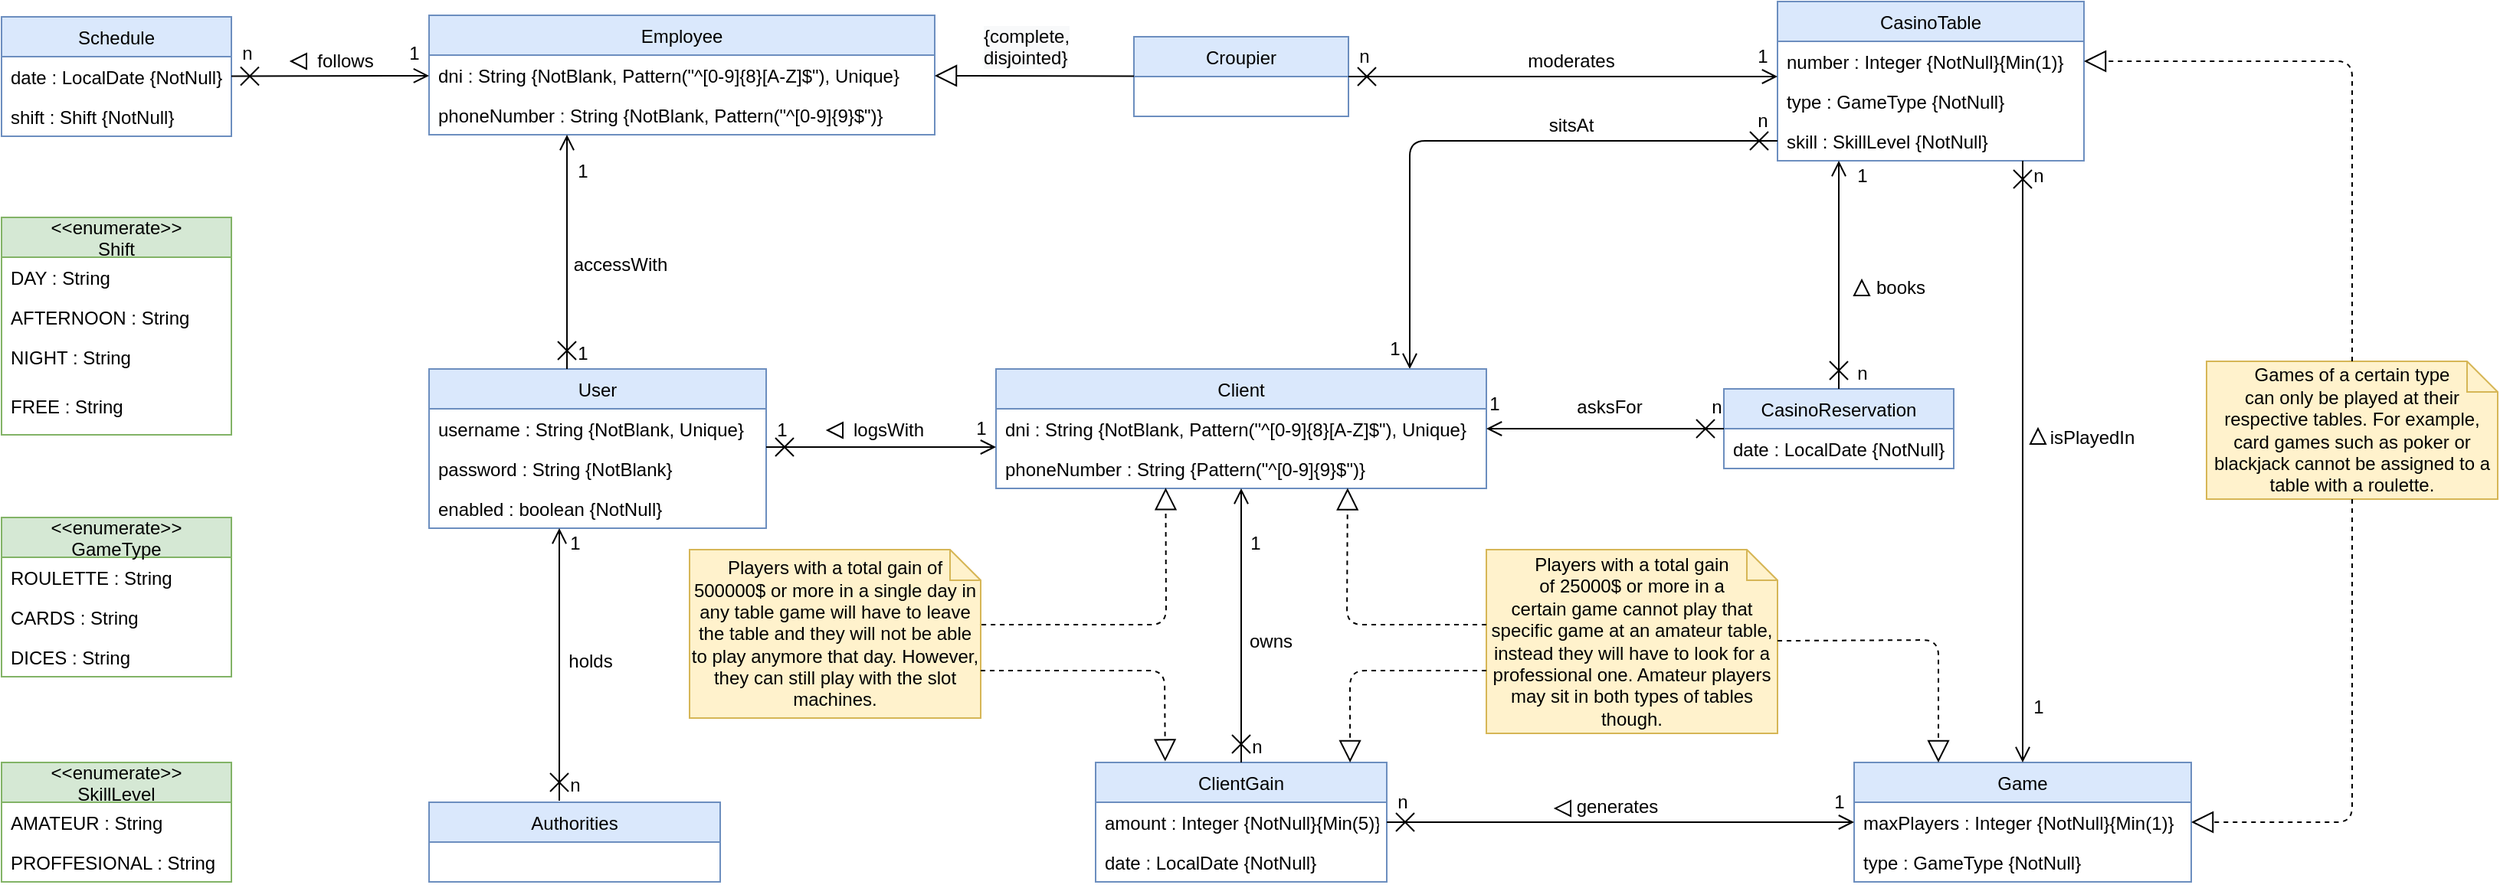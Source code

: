 <mxfile version="13.9.9" type="device" pages="3"><diagram id="haP7rT65bJ3RNNxYi6FX" name="V1-Casino"><mxGraphModel dx="2044" dy="1875" grid="1" gridSize="10" guides="1" tooltips="1" connect="1" arrows="0" fold="1" page="1" pageScale="1" pageWidth="827" pageHeight="1169" math="0" shadow="0"><root><mxCell id="0"/><mxCell id="1" parent="0"/><mxCell id="ttoo0O_EBMb4lFPhNfV6-1" value="Employee" style="swimlane;fontStyle=0;childLayout=stackLayout;horizontal=1;startSize=26;horizontalStack=0;resizeParent=1;resizeParentMax=0;resizeLast=0;collapsible=1;marginBottom=0;fillColor=#dae8fc;strokeColor=#6c8ebf;" parent="1" vertex="1"><mxGeometry x="-160" y="-948" width="330" height="78" as="geometry"><mxRectangle x="-40" y="-960" width="90" height="26" as="alternateBounds"/></mxGeometry></mxCell><mxCell id="ttoo0O_EBMb4lFPhNfV6-3" value="dni : String {NotBlank, Pattern(&quot;^[0-9]{8}[A-Z]$&quot;), Unique}" style="text;align=left;verticalAlign=top;spacingLeft=4;spacingRight=4;overflow=hidden;rotatable=0;points=[[0,0.5],[1,0.5]];portConstraint=eastwest;" parent="ttoo0O_EBMb4lFPhNfV6-1" vertex="1"><mxGeometry y="26" width="330" height="26" as="geometry"/></mxCell><mxCell id="ttoo0O_EBMb4lFPhNfV6-4" value="phoneNumber : String {NotBlank, Pattern(&quot;^[0-9]{9}$&quot;)}" style="text;align=left;verticalAlign=top;spacingLeft=4;spacingRight=4;overflow=hidden;rotatable=0;points=[[0,0.5],[1,0.5]];portConstraint=eastwest;" parent="ttoo0O_EBMb4lFPhNfV6-1" vertex="1"><mxGeometry y="52" width="330" height="26" as="geometry"/></mxCell><mxCell id="ttoo0O_EBMb4lFPhNfV6-17" value="Croupier" style="swimlane;fontStyle=0;childLayout=stackLayout;horizontal=1;startSize=26;horizontalStack=0;resizeParent=1;resizeParentMax=0;resizeLast=0;collapsible=1;marginBottom=0;fillColor=#dae8fc;strokeColor=#6c8ebf;" parent="1" vertex="1"><mxGeometry x="300" y="-934" width="140" height="52" as="geometry"/></mxCell><mxCell id="ttoo0O_EBMb4lFPhNfV6-30" value="Game" style="swimlane;fontStyle=0;childLayout=stackLayout;horizontal=1;startSize=26;horizontalStack=0;resizeParent=1;resizeParentMax=0;resizeLast=0;collapsible=1;marginBottom=0;fillColor=#dae8fc;strokeColor=#6c8ebf;" parent="1" vertex="1"><mxGeometry x="770" y="-460" width="220" height="78" as="geometry"/></mxCell><mxCell id="ttoo0O_EBMb4lFPhNfV6-33" value="maxPlayers : Integer {NotNull}{Min(1)}" style="text;align=left;verticalAlign=top;spacingLeft=4;spacingRight=4;overflow=hidden;rotatable=0;points=[[0,0.5],[1,0.5]];portConstraint=eastwest;" parent="ttoo0O_EBMb4lFPhNfV6-30" vertex="1"><mxGeometry y="26" width="220" height="26" as="geometry"/></mxCell><mxCell id="U2jEPS7BG4JOYbLefs9r-18" value="type : GameType {NotNull}" style="text;align=left;verticalAlign=top;spacingLeft=4;spacingRight=4;overflow=hidden;rotatable=0;points=[[0,0.5],[1,0.5]];portConstraint=eastwest;" parent="ttoo0O_EBMb4lFPhNfV6-30" vertex="1"><mxGeometry y="52" width="220" height="26" as="geometry"/></mxCell><mxCell id="ttoo0O_EBMb4lFPhNfV6-34" value="CasinoTable" style="swimlane;fontStyle=0;childLayout=stackLayout;horizontal=1;startSize=26;horizontalStack=0;resizeParent=1;resizeParentMax=0;resizeLast=0;collapsible=1;marginBottom=0;fillColor=#dae8fc;strokeColor=#6c8ebf;" parent="1" vertex="1"><mxGeometry x="720" y="-957" width="200" height="104" as="geometry"/></mxCell><mxCell id="ttoo0O_EBMb4lFPhNfV6-35" value="number : Integer {NotNull}{Min(1)}" style="text;align=left;verticalAlign=top;spacingLeft=4;spacingRight=4;overflow=hidden;rotatable=0;points=[[0,0.5],[1,0.5]];portConstraint=eastwest;" parent="ttoo0O_EBMb4lFPhNfV6-34" vertex="1"><mxGeometry y="26" width="200" height="26" as="geometry"/></mxCell><mxCell id="U2jEPS7BG4JOYbLefs9r-17" value="type : GameType {NotNull}" style="text;align=left;verticalAlign=top;spacingLeft=4;spacingRight=4;overflow=hidden;rotatable=0;points=[[0,0.5],[1,0.5]];portConstraint=eastwest;" parent="ttoo0O_EBMb4lFPhNfV6-34" vertex="1"><mxGeometry y="52" width="200" height="26" as="geometry"/></mxCell><mxCell id="U2jEPS7BG4JOYbLefs9r-93" value="skill : SkillLevel {NotNull}" style="text;align=left;verticalAlign=top;spacingLeft=4;spacingRight=4;overflow=hidden;rotatable=0;points=[[0,0.5],[1,0.5]];portConstraint=eastwest;" parent="ttoo0O_EBMb4lFPhNfV6-34" vertex="1"><mxGeometry y="78" width="200" height="26" as="geometry"/></mxCell><mxCell id="CLGpBFzKk-P2aF23R5-1-9" value="" style="endArrow=open;html=1;entryX=0;entryY=0.5;entryDx=0;entryDy=0;endFill=0;endSize=8;startFill=0;startArrow=cross;startSize=10;exitX=0;exitY=0.5;exitDx=0;exitDy=0;" parent="ttoo0O_EBMb4lFPhNfV6-34" source="U2jEPS7BG4JOYbLefs9r-93" edge="1"><mxGeometry width="50" height="50" relative="1" as="geometry"><mxPoint x="-110" y="607" as="sourcePoint"/><mxPoint x="-240" y="240" as="targetPoint"/><Array as="points"><mxPoint x="-240" y="91"/></Array></mxGeometry></mxCell><mxCell id="ttoo0O_EBMb4lFPhNfV6-38" value="&lt;&lt;enumerate&gt;&gt;&#10;Shift" style="swimlane;fontStyle=0;childLayout=stackLayout;horizontal=1;startSize=26;horizontalStack=0;resizeParent=1;resizeParentMax=0;resizeLast=0;collapsible=1;marginBottom=0;fillColor=#d5e8d4;strokeColor=#82b366;" parent="1" vertex="1"><mxGeometry x="-439" y="-816" width="150" height="142" as="geometry"/></mxCell><mxCell id="ttoo0O_EBMb4lFPhNfV6-39" value="DAY : String" style="text;align=left;verticalAlign=top;spacingLeft=4;spacingRight=4;overflow=hidden;rotatable=0;points=[[0,0.5],[1,0.5]];portConstraint=eastwest;" parent="ttoo0O_EBMb4lFPhNfV6-38" vertex="1"><mxGeometry y="26" width="150" height="26" as="geometry"/></mxCell><mxCell id="ttoo0O_EBMb4lFPhNfV6-40" value="AFTERNOON : String" style="text;align=left;verticalAlign=top;spacingLeft=4;spacingRight=4;overflow=hidden;rotatable=0;points=[[0,0.5],[1,0.5]];portConstraint=eastwest;" parent="ttoo0O_EBMb4lFPhNfV6-38" vertex="1"><mxGeometry y="52" width="150" height="26" as="geometry"/></mxCell><mxCell id="ttoo0O_EBMb4lFPhNfV6-41" value="NIGHT : String" style="text;align=left;verticalAlign=top;spacingLeft=4;spacingRight=4;overflow=hidden;rotatable=0;points=[[0,0.5],[1,0.5]];portConstraint=eastwest;" parent="ttoo0O_EBMb4lFPhNfV6-38" vertex="1"><mxGeometry y="78" width="150" height="32" as="geometry"/></mxCell><mxCell id="BKhPPXuV4jdL5ElhV1Ix-18" value="FREE : String" style="text;align=left;verticalAlign=top;spacingLeft=4;spacingRight=4;overflow=hidden;rotatable=0;points=[[0,0.5],[1,0.5]];portConstraint=eastwest;" parent="ttoo0O_EBMb4lFPhNfV6-38" vertex="1"><mxGeometry y="110" width="150" height="32" as="geometry"/></mxCell><mxCell id="U2jEPS7BG4JOYbLefs9r-11" value="&lt;&lt;enumerate&gt;&gt;&#10;GameType" style="swimlane;fontStyle=0;childLayout=stackLayout;horizontal=1;startSize=26;horizontalStack=0;resizeParent=1;resizeParentMax=0;resizeLast=0;collapsible=1;marginBottom=0;fillColor=#d5e8d4;strokeColor=#82b366;" parent="1" vertex="1"><mxGeometry x="-439" y="-620" width="150" height="104" as="geometry"/></mxCell><mxCell id="U2jEPS7BG4JOYbLefs9r-12" value="ROULETTE : String" style="text;align=left;verticalAlign=top;spacingLeft=4;spacingRight=4;overflow=hidden;rotatable=0;points=[[0,0.5],[1,0.5]];portConstraint=eastwest;" parent="U2jEPS7BG4JOYbLefs9r-11" vertex="1"><mxGeometry y="26" width="150" height="26" as="geometry"/></mxCell><mxCell id="U2jEPS7BG4JOYbLefs9r-13" value="CARDS : String" style="text;align=left;verticalAlign=top;spacingLeft=4;spacingRight=4;overflow=hidden;rotatable=0;points=[[0,0.5],[1,0.5]];portConstraint=eastwest;" parent="U2jEPS7BG4JOYbLefs9r-11" vertex="1"><mxGeometry y="52" width="150" height="26" as="geometry"/></mxCell><mxCell id="U2jEPS7BG4JOYbLefs9r-14" value="DICES : String" style="text;align=left;verticalAlign=top;spacingLeft=4;spacingRight=4;overflow=hidden;rotatable=0;points=[[0,0.5],[1,0.5]];portConstraint=eastwest;" parent="U2jEPS7BG4JOYbLefs9r-11" vertex="1"><mxGeometry y="78" width="150" height="26" as="geometry"/></mxCell><mxCell id="U2jEPS7BG4JOYbLefs9r-20" value="1" style="text;html=1;align=center;verticalAlign=middle;resizable=0;points=[];autosize=1;" parent="1" vertex="1"><mxGeometry x="765" y="-853" width="20" height="20" as="geometry"/></mxCell><mxCell id="U2jEPS7BG4JOYbLefs9r-21" value="n" style="text;html=1;align=center;verticalAlign=middle;resizable=0;points=[];autosize=1;" parent="1" vertex="1"><mxGeometry x="700" y="-889" width="20" height="20" as="geometry"/></mxCell><mxCell id="U2jEPS7BG4JOYbLefs9r-22" value="isPlayedIn" style="text;html=1;align=center;verticalAlign=middle;resizable=0;points=[];autosize=1;" parent="1" vertex="1"><mxGeometry x="890" y="-682" width="70" height="20" as="geometry"/></mxCell><mxCell id="U2jEPS7BG4JOYbLefs9r-25" value="1" style="text;html=1;align=center;verticalAlign=middle;resizable=0;points=[];autosize=1;" parent="1" vertex="1"><mxGeometry x="369" y="-613" width="20" height="20" as="geometry"/></mxCell><mxCell id="U2jEPS7BG4JOYbLefs9r-26" value="moderates" style="text;html=1;align=center;verticalAlign=middle;resizable=0;points=[];autosize=1;" parent="1" vertex="1"><mxGeometry x="550" y="-928" width="70" height="20" as="geometry"/></mxCell><mxCell id="U2jEPS7BG4JOYbLefs9r-54" value="1" style="text;html=1;align=center;verticalAlign=middle;resizable=0;points=[];autosize=1;" parent="1" vertex="1"><mxGeometry x="750" y="-444" width="20" height="20" as="geometry"/></mxCell><mxCell id="U2jEPS7BG4JOYbLefs9r-55" value="n" style="text;html=1;align=center;verticalAlign=middle;resizable=0;points=[];autosize=1;" parent="1" vertex="1"><mxGeometry x="880" y="-853" width="20" height="20" as="geometry"/></mxCell><mxCell id="U2jEPS7BG4JOYbLefs9r-69" value="ClientGain" style="swimlane;fontStyle=0;childLayout=stackLayout;horizontal=1;startSize=26;horizontalStack=0;resizeParent=1;resizeParentMax=0;resizeLast=0;collapsible=1;marginBottom=0;fillColor=#dae8fc;strokeColor=#6c8ebf;" parent="1" vertex="1"><mxGeometry x="275" y="-460" width="190" height="78" as="geometry"/></mxCell><mxCell id="U2jEPS7BG4JOYbLefs9r-70" value="amount : Integer {NotNull}{Min(5)}" style="text;align=left;verticalAlign=top;spacingLeft=4;spacingRight=4;overflow=hidden;rotatable=0;points=[[0,0.5],[1,0.5]];portConstraint=eastwest;" parent="U2jEPS7BG4JOYbLefs9r-69" vertex="1"><mxGeometry y="26" width="190" height="26" as="geometry"/></mxCell><mxCell id="U2jEPS7BG4JOYbLefs9r-89" value="date : LocalDate {NotNull}" style="text;align=left;verticalAlign=top;spacingLeft=4;spacingRight=4;overflow=hidden;rotatable=0;points=[[0,0.5],[1,0.5]];portConstraint=eastwest;" parent="U2jEPS7BG4JOYbLefs9r-69" vertex="1"><mxGeometry y="52" width="190" height="26" as="geometry"/></mxCell><mxCell id="U2jEPS7BG4JOYbLefs9r-73" value="Client" style="swimlane;fontStyle=0;childLayout=stackLayout;horizontal=1;startSize=26;horizontalStack=0;resizeParent=1;resizeParentMax=0;resizeLast=0;collapsible=1;marginBottom=0;fillColor=#dae8fc;strokeColor=#6c8ebf;" parent="1" vertex="1"><mxGeometry x="210" y="-717" width="320" height="78" as="geometry"/></mxCell><mxCell id="U2jEPS7BG4JOYbLefs9r-75" value="dni : String {NotBlank, Pattern(&quot;^[0-9]{8}[A-Z]$&quot;), Unique}" style="text;align=left;verticalAlign=top;spacingLeft=4;spacingRight=4;overflow=hidden;rotatable=0;points=[[0,0.5],[1,0.5]];portConstraint=eastwest;" parent="U2jEPS7BG4JOYbLefs9r-73" vertex="1"><mxGeometry y="26" width="320" height="26" as="geometry"/></mxCell><mxCell id="U2jEPS7BG4JOYbLefs9r-76" value="phoneNumber : String {Pattern(&quot;^[0-9]{9}$&quot;)}" style="text;align=left;verticalAlign=top;spacingLeft=4;spacingRight=4;overflow=hidden;rotatable=0;points=[[0,0.5],[1,0.5]];portConstraint=eastwest;" parent="U2jEPS7BG4JOYbLefs9r-73" vertex="1"><mxGeometry y="52" width="320" height="26" as="geometry"/></mxCell><mxCell id="U2jEPS7BG4JOYbLefs9r-80" value="n" style="text;html=1;align=center;verticalAlign=middle;resizable=0;points=[];autosize=1;" parent="1" vertex="1"><mxGeometry x="670" y="-702" width="20" height="20" as="geometry"/></mxCell><mxCell id="U2jEPS7BG4JOYbLefs9r-83" value="n" style="text;html=1;align=center;verticalAlign=middle;resizable=0;points=[];autosize=1;" parent="1" vertex="1"><mxGeometry x="465" y="-444" width="20" height="20" as="geometry"/></mxCell><mxCell id="U2jEPS7BG4JOYbLefs9r-84" value="1" style="text;html=1;align=center;verticalAlign=middle;resizable=0;points=[];autosize=1;" parent="1" vertex="1"><mxGeometry x="460" y="-740" width="20" height="20" as="geometry"/></mxCell><mxCell id="U2jEPS7BG4JOYbLefs9r-86" value="n" style="text;html=1;align=center;verticalAlign=middle;resizable=0;points=[];autosize=1;" parent="1" vertex="1"><mxGeometry x="370" y="-480" width="20" height="20" as="geometry"/></mxCell><mxCell id="U2jEPS7BG4JOYbLefs9r-87" value="1" style="text;html=1;align=center;verticalAlign=middle;resizable=0;points=[];autosize=1;" parent="1" vertex="1"><mxGeometry x="700" y="-931" width="20" height="20" as="geometry"/></mxCell><mxCell id="U2jEPS7BG4JOYbLefs9r-88" value="owns" style="text;html=1;align=center;verticalAlign=middle;resizable=0;points=[];autosize=1;" parent="1" vertex="1"><mxGeometry x="369" y="-549" width="40" height="20" as="geometry"/></mxCell><mxCell id="U2jEPS7BG4JOYbLefs9r-90" value="sitsAt" style="text;html=1;align=center;verticalAlign=middle;resizable=0;points=[];autosize=1;" parent="1" vertex="1"><mxGeometry x="565" y="-886" width="40" height="20" as="geometry"/></mxCell><mxCell id="U2jEPS7BG4JOYbLefs9r-92" value="generates" style="text;html=1;align=center;verticalAlign=middle;resizable=0;points=[];autosize=1;" parent="1" vertex="1"><mxGeometry x="580" y="-441" width="70" height="20" as="geometry"/></mxCell><mxCell id="U2jEPS7BG4JOYbLefs9r-94" value="&lt;&lt;enumerate&gt;&gt;&#10;SkillLevel" style="swimlane;fontStyle=0;childLayout=stackLayout;horizontal=1;startSize=26;horizontalStack=0;resizeParent=1;resizeParentMax=0;resizeLast=0;collapsible=1;marginBottom=0;fillColor=#d5e8d4;strokeColor=#82b366;" parent="1" vertex="1"><mxGeometry x="-439" y="-460" width="150" height="78" as="geometry"/></mxCell><mxCell id="U2jEPS7BG4JOYbLefs9r-95" value="AMATEUR : String" style="text;align=left;verticalAlign=top;spacingLeft=4;spacingRight=4;overflow=hidden;rotatable=0;points=[[0,0.5],[1,0.5]];portConstraint=eastwest;" parent="U2jEPS7BG4JOYbLefs9r-94" vertex="1"><mxGeometry y="26" width="150" height="26" as="geometry"/></mxCell><mxCell id="U2jEPS7BG4JOYbLefs9r-96" value="PROFFESIONAL : String" style="text;align=left;verticalAlign=top;spacingLeft=4;spacingRight=4;overflow=hidden;rotatable=0;points=[[0,0.5],[1,0.5]];portConstraint=eastwest;" parent="U2jEPS7BG4JOYbLefs9r-94" vertex="1"><mxGeometry y="52" width="150" height="26" as="geometry"/></mxCell><mxCell id="I0wCT_-brJnPzr2VMKMi-24" value="" style="triangle;whiteSpace=wrap;html=1;direction=north;" parent="1" vertex="1"><mxGeometry x="885" y="-678" width="10" height="10" as="geometry"/></mxCell><mxCell id="I0wCT_-brJnPzr2VMKMi-25" value="" style="triangle;whiteSpace=wrap;html=1;direction=west;" parent="1" vertex="1"><mxGeometry x="100" y="-682" width="10" height="10" as="geometry"/></mxCell><mxCell id="I0wCT_-brJnPzr2VMKMi-61" value="CasinoReservation" style="swimlane;fontStyle=0;childLayout=stackLayout;horizontal=1;startSize=26;horizontalStack=0;resizeParent=1;resizeParentMax=0;resizeLast=0;collapsible=1;marginBottom=0;fillColor=#dae8fc;strokeColor=#6c8ebf;" parent="1" vertex="1"><mxGeometry x="685" y="-704" width="150" height="52" as="geometry"/></mxCell><mxCell id="I0wCT_-brJnPzr2VMKMi-62" value="date : LocalDate {NotNull}" style="text;align=left;verticalAlign=top;spacingLeft=4;spacingRight=4;overflow=hidden;rotatable=0;points=[[0,0.5],[1,0.5]];portConstraint=eastwest;" parent="I0wCT_-brJnPzr2VMKMi-61" vertex="1"><mxGeometry y="26" width="150" height="26" as="geometry"/></mxCell><mxCell id="I0wCT_-brJnPzr2VMKMi-70" value="asksFor" style="text;html=1;align=center;verticalAlign=middle;resizable=0;points=[];autosize=1;" parent="1" vertex="1"><mxGeometry x="580" y="-702" width="60" height="20" as="geometry"/></mxCell><mxCell id="I0wCT_-brJnPzr2VMKMi-71" value="" style="triangle;whiteSpace=wrap;html=1;direction=north;" parent="1" vertex="1"><mxGeometry x="770" y="-775" width="10" height="10" as="geometry"/></mxCell><mxCell id="I0wCT_-brJnPzr2VMKMi-72" value="n" style="text;html=1;align=center;verticalAlign=middle;resizable=0;points=[];autosize=1;" parent="1" vertex="1"><mxGeometry x="765" y="-724" width="20" height="20" as="geometry"/></mxCell><mxCell id="I0wCT_-brJnPzr2VMKMi-73" value="1" style="text;html=1;align=center;verticalAlign=middle;resizable=0;points=[];autosize=1;" parent="1" vertex="1"><mxGeometry x="525" y="-704" width="20" height="20" as="geometry"/></mxCell><mxCell id="I0wCT_-brJnPzr2VMKMi-74" value="1" style="text;html=1;align=center;verticalAlign=middle;resizable=0;points=[];autosize=1;" parent="1" vertex="1"><mxGeometry x="880" y="-506" width="20" height="20" as="geometry"/></mxCell><mxCell id="I0wCT_-brJnPzr2VMKMi-75" value="n" style="text;html=1;align=center;verticalAlign=middle;resizable=0;points=[];autosize=1;" parent="1" vertex="1"><mxGeometry x="440" y="-931" width="20" height="20" as="geometry"/></mxCell><mxCell id="I0wCT_-brJnPzr2VMKMi-82" value="" style="triangle;whiteSpace=wrap;html=1;direction=west;" parent="1" vertex="1"><mxGeometry x="575" y="-435" width="10" height="10" as="geometry"/></mxCell><mxCell id="IR5y26zak9uuA3qbdfPI-5" value="Players with a total gain&lt;br&gt;of 25000$ or more in a&lt;br&gt;certain game cannot play that specific game at an amateur table, instead they will have to look for a professional one. Amateur players may sit in both types of tables though." style="shape=note;size=20;whiteSpace=wrap;html=1;fillColor=#fff2cc;strokeColor=#d6b656;" parent="1" vertex="1"><mxGeometry x="530" y="-599" width="190" height="120" as="geometry"/></mxCell><mxCell id="IR5y26zak9uuA3qbdfPI-8" value="Games of a certain type&lt;br&gt;can only be played at their respective tables. For example, card games such as poker or blackjack cannot be assigned to a table with a roulette." style="shape=note;size=20;whiteSpace=wrap;html=1;fillColor=#fff2cc;strokeColor=#d6b656;" parent="1" vertex="1"><mxGeometry x="1000" y="-722" width="190" height="90" as="geometry"/></mxCell><mxCell id="IR5y26zak9uuA3qbdfPI-11" value="Players with a total gain of 500000$ or more in a single day in any table game will have to leave the table and they will not be able to play anymore that day. However, they can still play with the slot machines." style="shape=note;size=20;whiteSpace=wrap;html=1;fillColor=#fff2cc;strokeColor=#d6b656;" parent="1" vertex="1"><mxGeometry x="10" y="-599" width="190" height="110" as="geometry"/></mxCell><mxCell id="iDhY7FzTrhBNtjztaiVu-1" value="Schedule" style="swimlane;fontStyle=0;childLayout=stackLayout;horizontal=1;startSize=26;horizontalStack=0;resizeParent=1;resizeParentMax=0;resizeLast=0;collapsible=1;marginBottom=0;fillColor=#dae8fc;strokeColor=#6c8ebf;" parent="1" vertex="1"><mxGeometry x="-439" y="-947" width="150" height="78" as="geometry"/></mxCell><mxCell id="iDhY7FzTrhBNtjztaiVu-2" value="date : LocalDate {NotNull}" style="text;align=left;verticalAlign=top;spacingLeft=4;spacingRight=4;overflow=hidden;rotatable=0;points=[[0,0.5],[1,0.5]];portConstraint=eastwest;" parent="iDhY7FzTrhBNtjztaiVu-1" vertex="1"><mxGeometry y="26" width="150" height="26" as="geometry"/></mxCell><mxCell id="iDhY7FzTrhBNtjztaiVu-3" value="shift : Shift {NotNull}" style="text;align=left;verticalAlign=top;spacingLeft=4;spacingRight=4;overflow=hidden;rotatable=0;points=[[0,0.5],[1,0.5]];portConstraint=eastwest;" parent="iDhY7FzTrhBNtjztaiVu-1" vertex="1"><mxGeometry y="52" width="150" height="26" as="geometry"/></mxCell><mxCell id="iDhY7FzTrhBNtjztaiVu-6" value="1" style="text;html=1;align=center;verticalAlign=middle;resizable=0;points=[];autosize=1;" parent="1" vertex="1"><mxGeometry x="-180" y="-933" width="20" height="20" as="geometry"/></mxCell><mxCell id="iDhY7FzTrhBNtjztaiVu-7" value="n" style="text;html=1;align=center;verticalAlign=middle;resizable=0;points=[];autosize=1;" parent="1" vertex="1"><mxGeometry x="-289" y="-933" width="20" height="20" as="geometry"/></mxCell><mxCell id="iDhY7FzTrhBNtjztaiVu-8" value="" style="triangle;whiteSpace=wrap;html=1;direction=west;" parent="1" vertex="1"><mxGeometry x="-250" y="-923" width="10" height="10" as="geometry"/></mxCell><mxCell id="iDhY7FzTrhBNtjztaiVu-9" value="follows" style="text;html=1;align=center;verticalAlign=middle;resizable=0;points=[];autosize=1;" parent="1" vertex="1"><mxGeometry x="-240" y="-928" width="50" height="20" as="geometry"/></mxCell><mxCell id="wuUjqvACv35xNJceqBEp-1" value="Authorities" style="swimlane;fontStyle=0;childLayout=stackLayout;horizontal=1;startSize=26;horizontalStack=0;resizeParent=1;resizeParentMax=0;resizeLast=0;collapsible=1;marginBottom=0;fillColor=#dae8fc;strokeColor=#6c8ebf;" parent="1" vertex="1"><mxGeometry x="-160" y="-434" width="190" height="52" as="geometry"/></mxCell><mxCell id="wuUjqvACv35xNJceqBEp-11" value="User" style="swimlane;fontStyle=0;childLayout=stackLayout;horizontal=1;startSize=26;horizontalStack=0;resizeParent=1;resizeParentMax=0;resizeLast=0;collapsible=1;marginBottom=0;fillColor=#dae8fc;strokeColor=#6c8ebf;" parent="1" vertex="1"><mxGeometry x="-160" y="-717" width="220" height="104" as="geometry"/></mxCell><mxCell id="wuUjqvACv35xNJceqBEp-12" value="username : String {NotBlank, Unique}" style="text;align=left;verticalAlign=top;spacingLeft=4;spacingRight=4;overflow=hidden;rotatable=0;points=[[0,0.5],[1,0.5]];portConstraint=eastwest;" parent="wuUjqvACv35xNJceqBEp-11" vertex="1"><mxGeometry y="26" width="220" height="26" as="geometry"/></mxCell><mxCell id="wuUjqvACv35xNJceqBEp-13" value="password : String {NotBlank}" style="text;align=left;verticalAlign=top;spacingLeft=4;spacingRight=4;overflow=hidden;rotatable=0;points=[[0,0.5],[1,0.5]];portConstraint=eastwest;" parent="wuUjqvACv35xNJceqBEp-11" vertex="1"><mxGeometry y="52" width="220" height="26" as="geometry"/></mxCell><mxCell id="wuUjqvACv35xNJceqBEp-14" value="enabled : boolean {NotNull}" style="text;align=left;verticalAlign=top;spacingLeft=4;spacingRight=4;overflow=hidden;rotatable=0;points=[[0,0.5],[1,0.5]];portConstraint=eastwest;" parent="wuUjqvACv35xNJceqBEp-11" vertex="1"><mxGeometry y="78" width="220" height="26" as="geometry"/></mxCell><mxCell id="CLGpBFzKk-P2aF23R5-1-1" value="" style="endArrow=open;html=1;endFill=0;endSize=8;startFill=0;startArrow=cross;startSize=10;" parent="1" source="U2jEPS7BG4JOYbLefs9r-69" target="U2jEPS7BG4JOYbLefs9r-73" edge="1"><mxGeometry width="50" height="50" relative="1" as="geometry"><mxPoint x="480" y="-380" as="sourcePoint"/><mxPoint x="530" y="-430" as="targetPoint"/></mxGeometry></mxCell><mxCell id="CLGpBFzKk-P2aF23R5-1-2" value="" style="endArrow=open;html=1;endFill=0;endSize=8;startFill=0;startArrow=cross;startSize=10;" parent="1" target="ttoo0O_EBMb4lFPhNfV6-30" edge="1"><mxGeometry width="50" height="50" relative="1" as="geometry"><mxPoint x="880" y="-853" as="sourcePoint"/><mxPoint x="600" y="-534" as="targetPoint"/></mxGeometry></mxCell><mxCell id="CLGpBFzKk-P2aF23R5-1-3" value="" style="endArrow=open;html=1;entryX=0;entryY=0.5;entryDx=0;entryDy=0;endFill=0;endSize=8;startFill=0;startArrow=cross;startSize=10;" parent="1" source="U2jEPS7BG4JOYbLefs9r-69" target="ttoo0O_EBMb4lFPhNfV6-33" edge="1"><mxGeometry width="50" height="50" relative="1" as="geometry"><mxPoint x="500" y="-360" as="sourcePoint"/><mxPoint x="550" y="-410" as="targetPoint"/></mxGeometry></mxCell><mxCell id="CLGpBFzKk-P2aF23R5-1-4" value="" style="endArrow=open;html=1;endFill=0;endSize=8;startFill=0;startArrow=cross;startSize=10;" parent="1" source="I0wCT_-brJnPzr2VMKMi-61" edge="1"><mxGeometry width="50" height="50" relative="1" as="geometry"><mxPoint x="590" y="-534" as="sourcePoint"/><mxPoint x="760" y="-853" as="targetPoint"/></mxGeometry></mxCell><mxCell id="CLGpBFzKk-P2aF23R5-1-5" value="" style="endArrow=open;html=1;endFill=0;endSize=8;startFill=0;startArrow=cross;startSize=10;" parent="1" source="I0wCT_-brJnPzr2VMKMi-61" target="U2jEPS7BG4JOYbLefs9r-73" edge="1"><mxGeometry width="50" height="50" relative="1" as="geometry"><mxPoint x="520" y="-340" as="sourcePoint"/><mxPoint x="570" y="-390" as="targetPoint"/></mxGeometry></mxCell><mxCell id="CLGpBFzKk-P2aF23R5-1-6" value="" style="endArrow=open;html=1;endFill=0;endSize=8;startFill=0;startArrow=cross;startSize=10;" parent="1" edge="1"><mxGeometry width="50" height="50" relative="1" as="geometry"><mxPoint x="-70" y="-717" as="sourcePoint"/><mxPoint x="-70" y="-870" as="targetPoint"/></mxGeometry></mxCell><mxCell id="CLGpBFzKk-P2aF23R5-1-7" value="" style="endArrow=open;html=1;endFill=0;endSize=8;startFill=0;startArrow=cross;startSize=10;" parent="1" edge="1"><mxGeometry width="50" height="50" relative="1" as="geometry"><mxPoint x="60" y="-666" as="sourcePoint"/><mxPoint x="210" y="-666" as="targetPoint"/></mxGeometry></mxCell><mxCell id="CLGpBFzKk-P2aF23R5-1-8" value="" style="endArrow=open;html=1;exitX=1;exitY=0.5;exitDx=0;exitDy=0;endFill=0;endSize=8;startFill=0;startArrow=cross;startSize=10;" parent="1" source="ttoo0O_EBMb4lFPhNfV6-17" edge="1"><mxGeometry width="50" height="50" relative="1" as="geometry"><mxPoint x="450" y="-910" as="sourcePoint"/><mxPoint x="720" y="-908" as="targetPoint"/></mxGeometry></mxCell><mxCell id="CLGpBFzKk-P2aF23R5-1-10" value="" style="endArrow=open;html=1;endFill=0;endSize=8;startFill=0;startArrow=cross;startSize=10;" parent="1" source="iDhY7FzTrhBNtjztaiVu-1" target="ttoo0O_EBMb4lFPhNfV6-1" edge="1"><mxGeometry width="50" height="50" relative="1" as="geometry"><mxPoint x="-200" y="-668" as="sourcePoint"/><mxPoint x="-150" y="-718" as="targetPoint"/></mxGeometry></mxCell><mxCell id="CLGpBFzKk-P2aF23R5-1-11" value="" style="endArrow=open;html=1;endFill=0;endSize=8;startFill=0;startArrow=cross;startSize=10;" parent="1" edge="1"><mxGeometry width="50" height="50" relative="1" as="geometry"><mxPoint x="-75" y="-435" as="sourcePoint"/><mxPoint x="-75" y="-613" as="targetPoint"/></mxGeometry></mxCell><mxCell id="CLGpBFzKk-P2aF23R5-1-12" value="" style="endArrow=block;endFill=0;endSize=12;html=1;" parent="1" source="ttoo0O_EBMb4lFPhNfV6-17" target="ttoo0O_EBMb4lFPhNfV6-1" edge="1"><mxGeometry width="160" relative="1" as="geometry"><mxPoint x="190" y="-830" as="sourcePoint"/><mxPoint x="350" y="-830" as="targetPoint"/></mxGeometry></mxCell><mxCell id="CLGpBFzKk-P2aF23R5-1-13" value="" style="endArrow=block;dashed=1;endFill=0;endSize=12;html=1;entryX=0.239;entryY=-0.009;entryDx=0;entryDy=0;entryPerimeter=0;exitX=1;exitY=0.718;exitDx=0;exitDy=0;exitPerimeter=0;" parent="1" source="IR5y26zak9uuA3qbdfPI-11" target="U2jEPS7BG4JOYbLefs9r-69" edge="1"><mxGeometry width="160" relative="1" as="geometry"><mxPoint x="200" y="-513" as="sourcePoint"/><mxPoint x="1040" y="-270" as="targetPoint"/><Array as="points"><mxPoint x="320" y="-520"/></Array></mxGeometry></mxCell><mxCell id="CLGpBFzKk-P2aF23R5-1-14" value="" style="endArrow=block;dashed=1;endFill=0;endSize=12;html=1;entryX=0.346;entryY=0.987;entryDx=0;entryDy=0;entryPerimeter=0;exitX=1.003;exitY=0.445;exitDx=0;exitDy=0;exitPerimeter=0;" parent="1" source="IR5y26zak9uuA3qbdfPI-11" target="U2jEPS7BG4JOYbLefs9r-76" edge="1"><mxGeometry width="160" relative="1" as="geometry"><mxPoint x="200" y="-540" as="sourcePoint"/><mxPoint x="1150" y="-370" as="targetPoint"/><Array as="points"><mxPoint x="321" y="-550"/></Array></mxGeometry></mxCell><mxCell id="CLGpBFzKk-P2aF23R5-1-15" value="" style="endArrow=block;dashed=1;endFill=0;endSize=12;html=1;entryX=1;entryY=0.5;entryDx=0;entryDy=0;" parent="1" source="IR5y26zak9uuA3qbdfPI-8" target="ttoo0O_EBMb4lFPhNfV6-33" edge="1"><mxGeometry width="160" relative="1" as="geometry"><mxPoint x="650" y="-120" as="sourcePoint"/><mxPoint x="810" y="-120" as="targetPoint"/><Array as="points"><mxPoint x="1095" y="-421"/></Array></mxGeometry></mxCell><mxCell id="CLGpBFzKk-P2aF23R5-1-16" value="" style="endArrow=block;dashed=1;endFill=0;endSize=12;html=1;entryX=1;entryY=0.5;entryDx=0;entryDy=0;" parent="1" source="IR5y26zak9uuA3qbdfPI-8" target="ttoo0O_EBMb4lFPhNfV6-35" edge="1"><mxGeometry width="160" relative="1" as="geometry"><mxPoint x="850" y="-703" as="sourcePoint"/><mxPoint x="1010" y="-703" as="targetPoint"/><Array as="points"><mxPoint x="1095" y="-918"/></Array></mxGeometry></mxCell><mxCell id="CLGpBFzKk-P2aF23R5-1-17" value="" style="endArrow=block;dashed=1;endFill=0;endSize=12;html=1;entryX=0.717;entryY=0.991;entryDx=0;entryDy=0;entryPerimeter=0;exitX=0;exitY=0.408;exitDx=0;exitDy=0;exitPerimeter=0;" parent="1" source="IR5y26zak9uuA3qbdfPI-5" target="U2jEPS7BG4JOYbLefs9r-76" edge="1"><mxGeometry width="160" relative="1" as="geometry"><mxPoint x="490" y="-550" as="sourcePoint"/><mxPoint x="730" y="-70" as="targetPoint"/><Array as="points"><mxPoint x="439" y="-550"/></Array></mxGeometry></mxCell><mxCell id="CLGpBFzKk-P2aF23R5-1-18" value="" style="endArrow=block;dashed=1;endFill=0;endSize=12;html=1;entryX=0.25;entryY=0;entryDx=0;entryDy=0;" parent="1" source="IR5y26zak9uuA3qbdfPI-5" target="ttoo0O_EBMb4lFPhNfV6-30" edge="1"><mxGeometry width="160" relative="1" as="geometry"><mxPoint x="570" y="-150" as="sourcePoint"/><mxPoint x="730" y="-150" as="targetPoint"/><Array as="points"><mxPoint x="825" y="-540"/></Array></mxGeometry></mxCell><mxCell id="CLGpBFzKk-P2aF23R5-1-19" value="" style="endArrow=block;dashed=1;endFill=0;endSize=12;html=1;entryX=0.874;entryY=0;entryDx=0;entryDy=0;entryPerimeter=0;exitX=0;exitY=0.658;exitDx=0;exitDy=0;exitPerimeter=0;" parent="1" source="IR5y26zak9uuA3qbdfPI-5" target="U2jEPS7BG4JOYbLefs9r-69" edge="1"><mxGeometry width="160" relative="1" as="geometry"><mxPoint x="490" y="-520" as="sourcePoint"/><mxPoint x="1030" y="-170" as="targetPoint"/><Array as="points"><mxPoint x="441" y="-520"/></Array></mxGeometry></mxCell><mxCell id="PMHsl3BIYdL3MdO4Fr4h-1" value="books" style="text;html=1;align=center;verticalAlign=middle;resizable=0;points=[];autosize=1;" parent="1" vertex="1"><mxGeometry x="775" y="-780" width="50" height="20" as="geometry"/></mxCell><mxCell id="PMHsl3BIYdL3MdO4Fr4h-2" value="1" style="text;html=1;align=center;verticalAlign=middle;resizable=0;points=[];autosize=1;" parent="1" vertex="1"><mxGeometry x="190" y="-688" width="20" height="20" as="geometry"/></mxCell><mxCell id="PMHsl3BIYdL3MdO4Fr4h-4" value="1" style="text;html=1;align=center;verticalAlign=middle;resizable=0;points=[];autosize=1;" parent="1" vertex="1"><mxGeometry x="60" y="-687" width="20" height="20" as="geometry"/></mxCell><mxCell id="PMHsl3BIYdL3MdO4Fr4h-5" value="1" style="text;html=1;align=center;verticalAlign=middle;resizable=0;points=[];autosize=1;" parent="1" vertex="1"><mxGeometry x="-70" y="-856" width="20" height="20" as="geometry"/></mxCell><mxCell id="PMHsl3BIYdL3MdO4Fr4h-6" value="1" style="text;html=1;align=center;verticalAlign=middle;resizable=0;points=[];autosize=1;" parent="1" vertex="1"><mxGeometry x="-70" y="-737" width="20" height="20" as="geometry"/></mxCell><mxCell id="PMHsl3BIYdL3MdO4Fr4h-7" value="1" style="text;html=1;align=center;verticalAlign=middle;resizable=0;points=[];autosize=1;" parent="1" vertex="1"><mxGeometry x="-75" y="-613" width="20" height="20" as="geometry"/></mxCell><mxCell id="PMHsl3BIYdL3MdO4Fr4h-8" value="n" style="text;html=1;align=center;verticalAlign=middle;resizable=0;points=[];autosize=1;" parent="1" vertex="1"><mxGeometry x="-75" y="-455" width="20" height="20" as="geometry"/></mxCell><mxCell id="PMHsl3BIYdL3MdO4Fr4h-9" value="accessWith" style="text;html=1;align=center;verticalAlign=middle;whiteSpace=wrap;rounded=0;" parent="1" vertex="1"><mxGeometry x="-55" y="-795" width="40" height="20" as="geometry"/></mxCell><mxCell id="PMHsl3BIYdL3MdO4Fr4h-10" value="logsWith" style="text;html=1;align=center;verticalAlign=middle;whiteSpace=wrap;rounded=0;" parent="1" vertex="1"><mxGeometry x="120" y="-687" width="40" height="20" as="geometry"/></mxCell><mxCell id="PMHsl3BIYdL3MdO4Fr4h-11" value="holds" style="text;html=1;align=center;verticalAlign=middle;resizable=0;points=[];autosize=1;" parent="1" vertex="1"><mxGeometry x="-75" y="-536" width="40" height="20" as="geometry"/></mxCell><mxCell id="qd1ylhqmiDF2j41mLxyM-1" value="&lt;span style=&quot;color: rgb(0, 0, 0); font-family: helvetica; font-size: 12px; font-style: normal; font-weight: 400; letter-spacing: normal; text-align: center; text-indent: 0px; text-transform: none; word-spacing: 0px; background-color: rgb(248, 249, 250); display: inline; float: none;&quot;&gt;{complete,&lt;/span&gt;&lt;br style=&quot;color: rgb(0, 0, 0); font-family: helvetica; font-size: 12px; font-style: normal; font-weight: 400; letter-spacing: normal; text-align: center; text-indent: 0px; text-transform: none; word-spacing: 0px; background-color: rgb(248, 249, 250);&quot;&gt;&lt;span style=&quot;color: rgb(0, 0, 0); font-family: helvetica; font-size: 12px; font-style: normal; font-weight: 400; letter-spacing: normal; text-align: center; text-indent: 0px; text-transform: none; word-spacing: 0px; background-color: rgb(248, 249, 250); display: inline; float: none;&quot;&gt;disjointed}&lt;/span&gt;" style="text;whiteSpace=wrap;html=1;" parent="1" vertex="1"><mxGeometry x="200" y="-948" width="80" height="40" as="geometry"/></mxCell></root></mxGraphModel></diagram><diagram id="eVfOeLqbK0XF0GPJ29hP" name="V2-Restaurante,Slots,Shows"><mxGraphModel dx="1537" dy="1581" grid="1" gridSize="10" guides="1" tooltips="1" connect="1" arrows="1" fold="1" page="1" pageScale="1" pageWidth="827" pageHeight="1169" math="0" shadow="0"><root><mxCell id="Y8TTn0vMjqW9Ef7KqWtV-0"/><mxCell id="Y8TTn0vMjqW9Ef7KqWtV-1" parent="Y8TTn0vMjqW9Ef7KqWtV-0"/><mxCell id="Y8TTn0vMjqW9Ef7KqWtV-2" value="Cook" style="swimlane;fontStyle=0;childLayout=stackLayout;horizontal=1;startSize=26;fillColor=#dae8fc;horizontalStack=0;resizeParent=1;resizeParentMax=0;resizeLast=0;collapsible=1;marginBottom=0;strokeColor=#6c8ebf;" parent="Y8TTn0vMjqW9Ef7KqWtV-1" vertex="1"><mxGeometry x="-300" y="-280" width="140" height="52" as="geometry"/></mxCell><mxCell id="Y8TTn0vMjqW9Ef7KqWtV-4" value="Artist" style="swimlane;fontStyle=0;childLayout=stackLayout;horizontal=1;startSize=26;fillColor=#dae8fc;horizontalStack=0;resizeParent=1;resizeParentMax=0;resizeLast=0;collapsible=1;marginBottom=0;strokeColor=#6c8ebf;" parent="Y8TTn0vMjqW9Ef7KqWtV-1" vertex="1"><mxGeometry x="-300" y="-82" width="140" height="52" as="geometry"/></mxCell><mxCell id="Y8TTn0vMjqW9Ef7KqWtV-6" value="Event" style="swimlane;fontStyle=0;childLayout=stackLayout;horizontal=1;startSize=26;fillColor=#dae8fc;horizontalStack=0;resizeParent=1;resizeParentMax=0;resizeLast=0;collapsible=1;marginBottom=0;strokeColor=#6c8ebf;" parent="Y8TTn0vMjqW9Ef7KqWtV-1" vertex="1"><mxGeometry x="240" y="-82" width="150" height="78" as="geometry"/></mxCell><mxCell id="Y8TTn0vMjqW9Ef7KqWtV-8" value="date : String {NotNull}" style="text;strokeColor=none;fillColor=none;align=left;verticalAlign=top;spacingLeft=4;spacingRight=4;overflow=hidden;rotatable=0;points=[[0,0.5],[1,0.5]];portConstraint=eastwest;" parent="Y8TTn0vMjqW9Ef7KqWtV-6" vertex="1"><mxGeometry y="26" width="150" height="26" as="geometry"/></mxCell><mxCell id="Y8TTn0vMjqW9Ef7KqWtV-9" value="type : ShowType {NotNull}" style="text;strokeColor=none;fillColor=none;align=left;verticalAlign=top;spacingLeft=4;spacingRight=4;overflow=hidden;rotatable=0;points=[[0,0.5],[1,0.5]];portConstraint=eastwest;" parent="Y8TTn0vMjqW9Ef7KqWtV-6" vertex="1"><mxGeometry y="52" width="150" height="26" as="geometry"/></mxCell><mxCell id="Y8TTn0vMjqW9Ef7KqWtV-10" value="Menu" style="swimlane;fontStyle=0;childLayout=stackLayout;horizontal=1;startSize=26;fillColor=#dae8fc;horizontalStack=0;resizeParent=1;resizeParentMax=0;resizeLast=0;collapsible=1;marginBottom=0;strokeColor=#6c8ebf;" parent="Y8TTn0vMjqW9Ef7KqWtV-1" vertex="1"><mxGeometry x="520" y="-280" width="150" height="52" as="geometry"/></mxCell><mxCell id="Y8TTn0vMjqW9Ef7KqWtV-11" value="date : LocalDate {NotNull}" style="text;strokeColor=none;fillColor=none;align=left;verticalAlign=top;spacingLeft=4;spacingRight=4;overflow=hidden;rotatable=0;points=[[0,0.5],[1,0.5]];portConstraint=eastwest;" parent="Y8TTn0vMjqW9Ef7KqWtV-10" vertex="1"><mxGeometry y="26" width="150" height="26" as="geometry"/></mxCell><mxCell id="Y8TTn0vMjqW9Ef7KqWtV-13" value="n" style="text;html=1;align=center;verticalAlign=middle;resizable=0;points=[];autosize=1;" parent="Y8TTn0vMjqW9Ef7KqWtV-1" vertex="1"><mxGeometry x="100" y="-82" width="20" height="20" as="geometry"/></mxCell><mxCell id="Y8TTn0vMjqW9Ef7KqWtV-15" value="Dish" style="swimlane;fontStyle=0;childLayout=stackLayout;horizontal=1;startSize=26;fillColor=#dae8fc;horizontalStack=0;resizeParent=1;resizeParentMax=0;resizeLast=0;collapsible=1;marginBottom=0;strokeColor=#6c8ebf;" parent="Y8TTn0vMjqW9Ef7KqWtV-1" vertex="1"><mxGeometry x="240" y="-280" width="150" height="78" as="geometry"/></mxCell><mxCell id="Y8TTn0vMjqW9Ef7KqWtV-17" value="course : DishCourse" style="text;strokeColor=none;fillColor=none;align=left;verticalAlign=top;spacingLeft=4;spacingRight=4;overflow=hidden;rotatable=0;points=[[0,0.5],[1,0.5]];portConstraint=eastwest;" parent="Y8TTn0vMjqW9Ef7KqWtV-15" vertex="1"><mxGeometry y="26" width="150" height="26" as="geometry"/></mxCell><mxCell id="Y8TTn0vMjqW9Ef7KqWtV-18" value="shift : Shift {NotNull}" style="text;strokeColor=none;fillColor=none;align=left;verticalAlign=top;spacingLeft=4;spacingRight=4;overflow=hidden;rotatable=0;points=[[0,0.5],[1,0.5]];portConstraint=eastwest;" parent="Y8TTn0vMjqW9Ef7KqWtV-15" vertex="1"><mxGeometry y="52" width="150" height="26" as="geometry"/></mxCell><mxCell id="Y8TTn0vMjqW9Ef7KqWtV-19" value="n" style="text;html=1;align=center;verticalAlign=middle;resizable=0;points=[];autosize=1;" parent="Y8TTn0vMjqW9Ef7KqWtV-1" vertex="1"><mxGeometry x="-60" y="-279" width="20" height="20" as="geometry"/></mxCell><mxCell id="Y8TTn0vMjqW9Ef7KqWtV-23" value="isHeldIn" style="text;html=1;align=center;verticalAlign=middle;resizable=0;points=[];autosize=1;" parent="Y8TTn0vMjqW9Ef7KqWtV-1" vertex="1"><mxGeometry x="480" y="-62" width="60" height="20" as="geometry"/></mxCell><mxCell id="Y8TTn0vMjqW9Ef7KqWtV-25" value="" style="endArrow=none;html=1;edgeStyle=orthogonalEdgeStyle;entryX=0;entryY=0.5;entryDx=0;entryDy=0;" parent="Y8TTn0vMjqW9Ef7KqWtV-1" target="Y8TTn0vMjqW9Ef7KqWtV-2" edge="1"><mxGeometry relative="1" as="geometry"><mxPoint x="-340" y="-254" as="sourcePoint"/><mxPoint x="-300" y="-254.17" as="targetPoint"/></mxGeometry></mxCell><mxCell id="Y8TTn0vMjqW9Ef7KqWtV-26" value="Stage" style="swimlane;fontStyle=0;childLayout=stackLayout;horizontal=1;startSize=26;fillColor=#dae8fc;horizontalStack=0;resizeParent=1;resizeParentMax=0;resizeLast=0;collapsible=1;marginBottom=0;strokeColor=#6c8ebf;" parent="Y8TTn0vMjqW9Ef7KqWtV-1" vertex="1"><mxGeometry x="520" y="-160" width="240" height="78" as="geometry"><mxRectangle x="520" y="-120" width="60" height="26" as="alternateBounds"/></mxGeometry></mxCell><mxCell id="Y8TTn0vMjqW9Ef7KqWtV-27" value="number : Integer {Not Null, Unique}{Min(1)}" style="text;strokeColor=none;fillColor=none;align=left;verticalAlign=top;spacingLeft=4;spacingRight=4;overflow=hidden;rotatable=0;points=[[0,0.5],[1,0.5]];portConstraint=eastwest;" parent="Y8TTn0vMjqW9Ef7KqWtV-26" vertex="1"><mxGeometry y="26" width="240" height="26" as="geometry"/></mxCell><mxCell id="Y8TTn0vMjqW9Ef7KqWtV-28" value="capacity : Integer {NotNull}{Min(1)}" style="text;strokeColor=none;fillColor=none;align=left;verticalAlign=top;spacingLeft=4;spacingRight=4;overflow=hidden;rotatable=0;points=[[0,0.5],[1,0.5]];portConstraint=eastwest;" parent="Y8TTn0vMjqW9Ef7KqWtV-26" vertex="1"><mxGeometry y="52" width="240" height="26" as="geometry"/></mxCell><mxCell id="Y8TTn0vMjqW9Ef7KqWtV-30" value="1" style="text;html=1;align=center;verticalAlign=middle;resizable=0;points=[];autosize=1;" parent="Y8TTn0vMjqW9Ef7KqWtV-1" vertex="1"><mxGeometry x="620" y="-82" width="20" height="20" as="geometry"/></mxCell><mxCell id="Y8TTn0vMjqW9Ef7KqWtV-31" value="n" style="text;html=1;align=center;verticalAlign=middle;resizable=0;points=[];autosize=1;" parent="Y8TTn0vMjqW9Ef7KqWtV-1" vertex="1"><mxGeometry x="389" y="-62" width="20" height="20" as="geometry"/></mxCell><mxCell id="Y8TTn0vMjqW9Ef7KqWtV-32" value="Waiter" style="swimlane;fontStyle=0;childLayout=stackLayout;horizontal=1;startSize=26;fillColor=#dae8fc;horizontalStack=0;resizeParent=1;resizeParentMax=0;resizeLast=0;collapsible=1;marginBottom=0;strokeColor=#6c8ebf;" parent="Y8TTn0vMjqW9Ef7KqWtV-1" vertex="1"><mxGeometry x="-300" y="-378" width="140" height="52" as="geometry"/></mxCell><mxCell id="Y8TTn0vMjqW9Ef7KqWtV-33" value="RestaurantTable" style="swimlane;fontStyle=0;childLayout=stackLayout;horizontal=1;startSize=26;fillColor=#dae8fc;horizontalStack=0;resizeParent=1;resizeParentMax=0;resizeLast=0;collapsible=1;marginBottom=0;strokeColor=#6c8ebf;" parent="Y8TTn0vMjqW9Ef7KqWtV-1" vertex="1"><mxGeometry x="240" y="-378" width="150" height="78" as="geometry"/></mxCell><mxCell id="Y8TTn0vMjqW9Ef7KqWtV-34" value="number : Integer{NotNull}" style="text;strokeColor=none;fillColor=none;align=left;verticalAlign=top;spacingLeft=4;spacingRight=4;overflow=hidden;rotatable=0;points=[[0,0.5],[1,0.5]];portConstraint=eastwest;" parent="Y8TTn0vMjqW9Ef7KqWtV-33" vertex="1"><mxGeometry y="26" width="150" height="26" as="geometry"/></mxCell><mxCell id="Y8TTn0vMjqW9Ef7KqWtV-35" value="size : Integer{Min(2)}" style="text;strokeColor=none;fillColor=none;align=left;verticalAlign=top;spacingLeft=4;spacingRight=4;overflow=hidden;rotatable=0;points=[[0,0.5],[1,0.5]];portConstraint=eastwest;" parent="Y8TTn0vMjqW9Ef7KqWtV-33" vertex="1"><mxGeometry y="52" width="150" height="26" as="geometry"/></mxCell><mxCell id="Y8TTn0vMjqW9Ef7KqWtV-36" value="" style="endArrow=open;html=1;entryX=1;entryY=0.5;entryDx=0;entryDy=0;exitX=0;exitY=0.5;exitDx=0;exitDy=0;endFill=0;endSize=8;startFill=0;startArrow=cross;startSize=10;" parent="Y8TTn0vMjqW9Ef7KqWtV-1" source="XrTcBLXWHT1wy2k2yuhG-1" target="Y8TTn0vMjqW9Ef7KqWtV-32" edge="1"><mxGeometry width="50" height="50" relative="1" as="geometry"><mxPoint x="230" y="-348" as="sourcePoint"/><mxPoint x="130" y="-348" as="targetPoint"/></mxGeometry></mxCell><mxCell id="Y8TTn0vMjqW9Ef7KqWtV-37" value="RestaurantReservation" style="swimlane;fontStyle=0;childLayout=stackLayout;horizontal=1;startSize=26;fillColor=#dae8fc;horizontalStack=0;resizeParent=1;resizeParentMax=0;resizeLast=0;collapsible=1;marginBottom=0;strokeColor=#6c8ebf;" parent="Y8TTn0vMjqW9Ef7KqWtV-1" vertex="1"><mxGeometry x="790" y="-365" width="150" height="52" as="geometry"/></mxCell><mxCell id="Y8TTn0vMjqW9Ef7KqWtV-38" value="date : LocalDate {NotNull}" style="text;strokeColor=none;fillColor=none;align=left;verticalAlign=top;spacingLeft=4;spacingRight=4;overflow=hidden;rotatable=0;points=[[0,0.5],[1,0.5]];portConstraint=eastwest;" parent="Y8TTn0vMjqW9Ef7KqWtV-37" vertex="1"><mxGeometry y="26" width="150" height="26" as="geometry"/></mxCell><mxCell id="Y8TTn0vMjqW9Ef7KqWtV-39" value="n" style="text;html=1;align=center;verticalAlign=middle;resizable=0;points=[];autosize=1;" parent="Y8TTn0vMjqW9Ef7KqWtV-1" vertex="1"><mxGeometry x="-60" y="-378" width="20" height="20" as="geometry"/></mxCell><mxCell id="Y8TTn0vMjqW9Ef7KqWtV-40" value="n" style="text;html=1;align=center;verticalAlign=middle;resizable=0;points=[];autosize=1;" parent="Y8TTn0vMjqW9Ef7KqWtV-1" vertex="1"><mxGeometry x="100" y="-378" width="20" height="20" as="geometry"/></mxCell><mxCell id="Y8TTn0vMjqW9Ef7KqWtV-42" value="solicits" style="text;html=1;align=center;verticalAlign=middle;resizable=0;points=[];autosize=1;" parent="Y8TTn0vMjqW9Ef7KqWtV-1" vertex="1"><mxGeometry x="870" y="-264" width="50" height="20" as="geometry"/></mxCell><mxCell id="Y8TTn0vMjqW9Ef7KqWtV-43" value="n" style="text;html=1;align=center;verticalAlign=middle;resizable=0;points=[];autosize=1;" parent="Y8TTn0vMjqW9Ef7KqWtV-1" vertex="1"><mxGeometry x="860" y="-37" width="20" height="20" as="geometry"/></mxCell><mxCell id="Y8TTn0vMjqW9Ef7KqWtV-44" value="n" style="text;html=1;align=center;verticalAlign=middle;resizable=0;points=[];autosize=1;" parent="Y8TTn0vMjqW9Ef7KqWtV-1" vertex="1"><mxGeometry x="770.5" y="-13" width="20" height="20" as="geometry"/></mxCell><mxCell id="Y8TTn0vMjqW9Ef7KqWtV-45" value="1" style="text;html=1;align=center;verticalAlign=middle;resizable=0;points=[];autosize=1;" parent="Y8TTn0vMjqW9Ef7KqWtV-1" vertex="1"><mxGeometry x="390" y="-360" width="20" height="20" as="geometry"/></mxCell><mxCell id="Y8TTn0vMjqW9Ef7KqWtV-46" value="reserves" style="text;html=1;align=center;verticalAlign=middle;resizable=0;points=[];autosize=1;" parent="Y8TTn0vMjqW9Ef7KqWtV-1" vertex="1"><mxGeometry x="570" y="-360" width="60" height="20" as="geometry"/></mxCell><mxCell id="Y8TTn0vMjqW9Ef7KqWtV-47" value="" style="triangle;whiteSpace=wrap;html=1;direction=west;" parent="Y8TTn0vMjqW9Ef7KqWtV-1" vertex="1"><mxGeometry x="560" y="-355" width="10" height="10" as="geometry"/></mxCell><mxCell id="Y8TTn0vMjqW9Ef7KqWtV-48" value="" style="triangle;whiteSpace=wrap;html=1;direction=north;" parent="Y8TTn0vMjqW9Ef7KqWtV-1" vertex="1"><mxGeometry x="865" y="-259" width="10" height="10" as="geometry"/></mxCell><mxCell id="Y8TTn0vMjqW9Ef7KqWtV-49" value="ShowReservation" style="swimlane;fontStyle=0;childLayout=stackLayout;horizontal=1;startSize=26;fillColor=#dae8fc;horizontalStack=0;resizeParent=1;resizeParentMax=0;resizeLast=0;collapsible=1;marginBottom=0;strokeColor=#6c8ebf;" parent="Y8TTn0vMjqW9Ef7KqWtV-1" vertex="1"><mxGeometry x="790" y="-17" width="150" height="52" as="geometry"/></mxCell><mxCell id="Y8TTn0vMjqW9Ef7KqWtV-50" value="date : LocalDate {NotNull}" style="text;strokeColor=none;fillColor=none;align=left;verticalAlign=top;spacingLeft=4;spacingRight=4;overflow=hidden;rotatable=0;points=[[0,0.5],[1,0.5]];portConstraint=eastwest;" parent="Y8TTn0vMjqW9Ef7KqWtV-49" vertex="1"><mxGeometry y="26" width="150" height="26" as="geometry"/></mxCell><mxCell id="Y8TTn0vMjqW9Ef7KqWtV-51" value="n" style="text;html=1;strokeColor=none;fillColor=none;align=center;verticalAlign=middle;whiteSpace=wrap;rounded=0;" parent="Y8TTn0vMjqW9Ef7KqWtV-1" vertex="1"><mxGeometry x="769" y="-360" width="21" height="20" as="geometry"/></mxCell><mxCell id="Y8TTn0vMjqW9Ef7KqWtV-52" value="arranges" style="text;html=1;strokeColor=none;fillColor=none;align=center;verticalAlign=middle;whiteSpace=wrap;rounded=0;" parent="Y8TTn0vMjqW9Ef7KqWtV-1" vertex="1"><mxGeometry x="590" y="-10" width="40" height="20" as="geometry"/></mxCell><mxCell id="Y8TTn0vMjqW9Ef7KqWtV-53" value="" style="triangle;whiteSpace=wrap;html=1;direction=west;fillColor=#000000;" parent="Y8TTn0vMjqW9Ef7KqWtV-1" vertex="1"><mxGeometry x="570" y="-5" width="10" height="10" as="geometry"/></mxCell><mxCell id="Y8TTn0vMjqW9Ef7KqWtV-54" value="&lt;span&gt;n&lt;/span&gt;" style="text;html=1;strokeColor=none;fillColor=none;align=center;verticalAlign=middle;whiteSpace=wrap;rounded=0;" parent="Y8TTn0vMjqW9Ef7KqWtV-1" vertex="1"><mxGeometry x="860" y="-313" width="20" height="20" as="geometry"/></mxCell><mxCell id="Y8TTn0vMjqW9Ef7KqWtV-55" value="1" style="text;html=1;strokeColor=none;fillColor=none;align=center;verticalAlign=middle;whiteSpace=wrap;rounded=0;" parent="Y8TTn0vMjqW9Ef7KqWtV-1" vertex="1"><mxGeometry x="391" y="-13" width="19" height="20" as="geometry"/></mxCell><mxCell id="Y8TTn0vMjqW9Ef7KqWtV-56" value="&lt;span&gt;requests&lt;/span&gt;" style="text;html=1;strokeColor=none;fillColor=none;align=center;verticalAlign=middle;whiteSpace=wrap;rounded=0;" parent="Y8TTn0vMjqW9Ef7KqWtV-1" vertex="1"><mxGeometry x="868" y="-90" width="40" height="20" as="geometry"/></mxCell><mxCell id="Y8TTn0vMjqW9Ef7KqWtV-58" value="When making a daily menu&lt;br&gt;for a given shift, at least one cook must know how to cook each dish." style="shape=note;size=20;whiteSpace=wrap;html=1;fillColor=#fff2cc;strokeColor=#d6b656;" parent="Y8TTn0vMjqW9Ef7KqWtV-1" vertex="1"><mxGeometry x="-300" y="-180" width="190" height="60" as="geometry"/></mxCell><mxCell id="Y8TTn0vMjqW9Ef7KqWtV-59" value="Shows held on the same&lt;br&gt;day must be of different type, exceot for music shows. Music shows held on the same day must have different artists at them." style="shape=note;size=20;whiteSpace=wrap;html=1;fillColor=#fff2cc;strokeColor=#d6b656;" parent="Y8TTn0vMjqW9Ef7KqWtV-1" vertex="1"><mxGeometry x="-300" y="40" width="190" height="90" as="geometry"/></mxCell><mxCell id="Y8TTn0vMjqW9Ef7KqWtV-61" value="" style="endArrow=block;dashed=1;endFill=0;endSize=12;html=1;exitX=0.418;exitY=-0.01;exitDx=0;exitDy=0;exitPerimeter=0;" parent="Y8TTn0vMjqW9Ef7KqWtV-1" source="Y8TTn0vMjqW9Ef7KqWtV-59" edge="1"><mxGeometry width="160" relative="1" as="geometry"><mxPoint x="-570" y="100" as="sourcePoint"/><mxPoint x="-220" y="-30" as="targetPoint"/></mxGeometry></mxCell><mxCell id="Y8TTn0vMjqW9Ef7KqWtV-62" value="" style="endArrow=block;dashed=1;endFill=0;endSize=12;html=1;" parent="Y8TTn0vMjqW9Ef7KqWtV-1" source="Y8TTn0vMjqW9Ef7KqWtV-59" target="Y8TTn0vMjqW9Ef7KqWtV-6" edge="1"><mxGeometry width="160" relative="1" as="geometry"><mxPoint x="200" y="90" as="sourcePoint"/><mxPoint x="360" y="90" as="targetPoint"/><Array as="points"><mxPoint x="315" y="85"/></Array></mxGeometry></mxCell><mxCell id="Y8TTn0vMjqW9Ef7KqWtV-63" value="" style="endArrow=block;dashed=1;endFill=0;endSize=12;html=1;entryX=0.5;entryY=1;entryDx=0;entryDy=0;exitX=0.368;exitY=0;exitDx=0;exitDy=0;exitPerimeter=0;" parent="Y8TTn0vMjqW9Ef7KqWtV-1" source="Y8TTn0vMjqW9Ef7KqWtV-58" target="Y8TTn0vMjqW9Ef7KqWtV-2" edge="1"><mxGeometry width="160" relative="1" as="geometry"><mxPoint x="-230" y="-190" as="sourcePoint"/><mxPoint x="-205" y="-220" as="targetPoint"/></mxGeometry></mxCell><mxCell id="Y8TTn0vMjqW9Ef7KqWtV-64" value="" style="endArrow=block;dashed=1;endFill=0;endSize=12;html=1;exitX=1;exitY=0.5;exitDx=0;exitDy=0;exitPerimeter=0;" parent="Y8TTn0vMjqW9Ef7KqWtV-1" source="Y8TTn0vMjqW9Ef7KqWtV-58" target="Y8TTn0vMjqW9Ef7KqWtV-15" edge="1"><mxGeometry width="160" relative="1" as="geometry"><mxPoint x="160" y="-150" as="sourcePoint"/><mxPoint x="370" y="-140" as="targetPoint"/><Array as="points"><mxPoint x="315" y="-150"/></Array></mxGeometry></mxCell><mxCell id="Y8TTn0vMjqW9Ef7KqWtV-65" value="" style="endArrow=none;html=1;entryX=0;entryY=0.5;entryDx=0;entryDy=0;" parent="Y8TTn0vMjqW9Ef7KqWtV-1" target="Y8TTn0vMjqW9Ef7KqWtV-32" edge="1"><mxGeometry width="50" height="50" relative="1" as="geometry"><mxPoint x="-340" y="-352" as="sourcePoint"/><mxPoint x="-360" y="-377" as="targetPoint"/></mxGeometry></mxCell><mxCell id="J5WZCLn78xTAoTvagI5U-0" value="" style="endArrow=diamondThin;endFill=1;endSize=24;html=1;entryX=0;entryY=0;entryDx=0;entryDy=0;entryPerimeter=0;" parent="Y8TTn0vMjqW9Ef7KqWtV-1" edge="1"><mxGeometry width="160" relative="1" as="geometry"><mxPoint x="390" y="-254" as="sourcePoint"/><mxPoint x="520" y="-254" as="targetPoint"/></mxGeometry></mxCell><mxCell id="h3zewPvJni24iw_2WorD-0" value="" style="endArrow=open;html=1;endFill=0;endSize=8;startFill=0;startArrow=cross;startSize=10;" parent="Y8TTn0vMjqW9Ef7KqWtV-1" target="7tQrOI4VHSrV4N8FcXaL-0" edge="1"><mxGeometry width="50" height="50" relative="1" as="geometry"><mxPoint x="861" y="-17" as="sourcePoint"/><mxPoint x="950" y="-400" as="targetPoint"/></mxGeometry></mxCell><mxCell id="A1aDUmxG88EUYb8W2v8l-0" value="" style="endArrow=open;html=1;endFill=0;endSize=8;startFill=0;startArrow=cross;startSize=10;entryX=0.8;entryY=1;entryDx=0;entryDy=0;entryPerimeter=0;exitX=-0.004;exitY=0.119;exitDx=0;exitDy=0;exitPerimeter=0;" parent="Y8TTn0vMjqW9Ef7KqWtV-1" source="Y8TTn0vMjqW9Ef7KqWtV-50" target="Y8TTn0vMjqW9Ef7KqWtV-9" edge="1"><mxGeometry width="50" height="50" relative="1" as="geometry"><mxPoint x="1139.17" y="-399" as="sourcePoint"/><mxPoint x="360" y="10" as="targetPoint"/><Array as="points"><mxPoint x="360" y="11"/></Array></mxGeometry></mxCell><mxCell id="XuxIfiJVZK5-ybAB69x1-0" value="1" style="text;html=1;align=center;verticalAlign=middle;resizable=0;points=[];autosize=1;" parent="Y8TTn0vMjqW9Ef7KqWtV-1" vertex="1"><mxGeometry x="860" y="-150" width="20" height="20" as="geometry"/></mxCell><mxCell id="XuxIfiJVZK5-ybAB69x1-1" value="1" style="text;html=1;strokeColor=none;fillColor=none;align=center;verticalAlign=middle;whiteSpace=wrap;rounded=0;" parent="Y8TTn0vMjqW9Ef7KqWtV-1" vertex="1"><mxGeometry x="860" y="-220" width="22" height="20" as="geometry"/></mxCell><mxCell id="g69v08mz5_9uLP2_aP8A-0" value="Slot machine" style="swimlane;fontStyle=0;childLayout=stackLayout;horizontal=1;startSize=26;fillColor=#dae8fc;horizontalStack=0;resizeParent=1;resizeParentMax=0;resizeLast=0;collapsible=1;marginBottom=0;strokeColor=#6c8ebf;" parent="Y8TTn0vMjqW9Ef7KqWtV-1" vertex="1"><mxGeometry x="240" y="-598" width="230" height="78" as="geometry"/></mxCell><mxCell id="g69v08mz5_9uLP2_aP8A-1" value="number : Integer {NotNull, Unique}{Min(1)}" style="text;strokeColor=none;fillColor=none;align=left;verticalAlign=top;spacingLeft=4;spacingRight=4;overflow=hidden;rotatable=0;points=[[0,0.5],[1,0.5]];portConstraint=eastwest;" parent="g69v08mz5_9uLP2_aP8A-0" vertex="1"><mxGeometry y="26" width="230" height="26" as="geometry"/></mxCell><mxCell id="g69v08mz5_9uLP2_aP8A-2" value="status : Status {NotNull}" style="text;strokeColor=none;fillColor=none;align=left;verticalAlign=top;spacingLeft=4;spacingRight=4;overflow=hidden;rotatable=0;points=[[0,0.5],[1,0.5]];portConstraint=eastwest;" parent="g69v08mz5_9uLP2_aP8A-0" vertex="1"><mxGeometry y="52" width="230" height="26" as="geometry"/></mxCell><mxCell id="g69v08mz5_9uLP2_aP8A-3" value="n" style="text;html=1;align=center;verticalAlign=middle;resizable=0;points=[];autosize=1;" parent="Y8TTn0vMjqW9Ef7KqWtV-1" vertex="1"><mxGeometry x="215" y="-593" width="20" height="20" as="geometry"/></mxCell><mxCell id="g69v08mz5_9uLP2_aP8A-4" value="MaintenanceWorker" style="swimlane;fontStyle=0;childLayout=stackLayout;horizontal=1;startSize=26;fillColor=#dae8fc;horizontalStack=0;resizeParent=1;resizeParentMax=0;resizeLast=0;collapsible=1;marginBottom=0;strokeColor=#6c8ebf;" parent="Y8TTn0vMjqW9Ef7KqWtV-1" vertex="1"><mxGeometry x="-300" y="-598" width="140" height="52" as="geometry"/></mxCell><mxCell id="g69v08mz5_9uLP2_aP8A-5" value="" style="endArrow=open;html=1;edgeStyle=orthogonalEdgeStyle;exitX=1;exitY=0.5;exitDx=0;exitDy=0;endFill=0;endSize=8;startFill=0;startArrow=cross;startSize=10;entryX=1;entryY=0.5;entryDx=0;entryDy=0;" parent="Y8TTn0vMjqW9Ef7KqWtV-1" target="g69v08mz5_9uLP2_aP8A-4" edge="1"><mxGeometry relative="1" as="geometry"><mxPoint x="240" y="-572" as="sourcePoint"/><mxPoint x="70" y="-546" as="targetPoint"/><Array as="points"><mxPoint x="240" y="-572"/></Array></mxGeometry></mxCell><mxCell id="g69v08mz5_9uLP2_aP8A-6" value="1" style="text;html=1;align=center;verticalAlign=middle;resizable=0;points=[];autosize=1;" parent="Y8TTn0vMjqW9Ef7KqWtV-1" vertex="1"><mxGeometry x="-160" y="-592" width="20" height="20" as="geometry"/></mxCell><mxCell id="g69v08mz5_9uLP2_aP8A-7" value="keeps" style="text;html=1;align=center;verticalAlign=middle;resizable=0;points=[];autosize=1;" parent="Y8TTn0vMjqW9Ef7KqWtV-1" vertex="1"><mxGeometry x="20" y="-592" width="50" height="20" as="geometry"/></mxCell><mxCell id="g69v08mz5_9uLP2_aP8A-8" value="" style="endArrow=open;html=1;entryX=0;entryY=0;entryDx=0;entryDy=0;entryPerimeter=0;endFill=0;endSize=8;startFill=0;startArrow=cross;startSize=10;" parent="Y8TTn0vMjqW9Ef7KqWtV-1" edge="1"><mxGeometry width="50" height="50" relative="1" as="geometry"><mxPoint x="340" y="-599" as="sourcePoint"/><mxPoint x="560" y="-677" as="targetPoint"/><Array as="points"><mxPoint x="340" y="-678"/></Array></mxGeometry></mxCell><mxCell id="g69v08mz5_9uLP2_aP8A-9" value="1" style="text;html=1;strokeColor=none;fillColor=none;align=center;verticalAlign=middle;whiteSpace=wrap;rounded=0;" parent="Y8TTn0vMjqW9Ef7KqWtV-1" vertex="1"><mxGeometry x="530" y="-698" width="40" height="20" as="geometry"/></mxCell><mxCell id="g69v08mz5_9uLP2_aP8A-10" value="n" style="text;html=1;strokeColor=none;fillColor=none;align=center;verticalAlign=middle;whiteSpace=wrap;rounded=0;" parent="Y8TTn0vMjqW9Ef7KqWtV-1" vertex="1"><mxGeometry x="320" y="-618" width="20" height="20" as="geometry"/></mxCell><mxCell id="g69v08mz5_9uLP2_aP8A-11" value="isPlayedIn" style="text;html=1;strokeColor=none;fillColor=none;align=center;verticalAlign=middle;whiteSpace=wrap;rounded=0;" parent="Y8TTn0vMjqW9Ef7KqWtV-1" vertex="1"><mxGeometry x="440" y="-698" width="40" height="20" as="geometry"/></mxCell><mxCell id="g69v08mz5_9uLP2_aP8A-12" value="" style="triangle;whiteSpace=wrap;html=1;direction=west;" parent="Y8TTn0vMjqW9Ef7KqWtV-1" vertex="1"><mxGeometry x="418" y="-693" width="10" height="10" as="geometry"/></mxCell><mxCell id="g69v08mz5_9uLP2_aP8A-13" value="SlotMachineGain" style="swimlane;fontStyle=0;childLayout=stackLayout;horizontal=1;startSize=26;fillColor=#dae8fc;horizontalStack=0;resizeParent=1;resizeParentMax=0;resizeLast=0;collapsible=1;marginBottom=0;strokeColor=#6c8ebf;" parent="Y8TTn0vMjqW9Ef7KqWtV-1" vertex="1"><mxGeometry x="515" y="-473" width="200" height="78" as="geometry"/></mxCell><mxCell id="g69v08mz5_9uLP2_aP8A-14" value="date : LocalDate {NotNull}" style="text;strokeColor=none;fillColor=none;align=left;verticalAlign=top;spacingLeft=4;spacingRight=4;overflow=hidden;rotatable=0;points=[[0,0.5],[1,0.5]];portConstraint=eastwest;" parent="g69v08mz5_9uLP2_aP8A-13" vertex="1"><mxGeometry y="26" width="200" height="26" as="geometry"/></mxCell><mxCell id="g69v08mz5_9uLP2_aP8A-15" value="amount : Integer {NotNull}{Min(1)}" style="text;strokeColor=none;fillColor=none;align=left;verticalAlign=top;spacingLeft=4;spacingRight=4;overflow=hidden;rotatable=0;points=[[0,0.5],[1,0.5]];portConstraint=eastwest;" parent="g69v08mz5_9uLP2_aP8A-13" vertex="1"><mxGeometry y="52" width="200" height="26" as="geometry"/></mxCell><mxCell id="g69v08mz5_9uLP2_aP8A-16" value="1" style="text;html=1;strokeColor=none;fillColor=none;align=center;verticalAlign=middle;whiteSpace=wrap;rounded=0;" parent="Y8TTn0vMjqW9Ef7KqWtV-1" vertex="1"><mxGeometry x="340" y="-520" width="20" height="20" as="geometry"/></mxCell><mxCell id="g69v08mz5_9uLP2_aP8A-17" value="n" style="text;html=1;strokeColor=none;fillColor=none;align=center;verticalAlign=middle;whiteSpace=wrap;rounded=0;" parent="Y8TTn0vMjqW9Ef7KqWtV-1" vertex="1"><mxGeometry x="494" y="-457" width="21" height="20" as="geometry"/></mxCell><mxCell id="g69v08mz5_9uLP2_aP8A-18" value="yields" style="text;html=1;align=center;verticalAlign=middle;resizable=0;points=[];autosize=1;" parent="Y8TTn0vMjqW9Ef7KqWtV-1" vertex="1"><mxGeometry x="400" y="-457" width="50" height="20" as="geometry"/></mxCell><mxCell id="g69v08mz5_9uLP2_aP8A-19" value="Slot Game" style="swimlane;fontStyle=0;childLayout=stackLayout;horizontal=1;startSize=26;fillColor=#dae8fc;horizontalStack=0;resizeParent=1;resizeParentMax=0;resizeLast=0;collapsible=1;marginBottom=0;strokeColor=#6c8ebf;" parent="Y8TTn0vMjqW9Ef7KqWtV-1" vertex="1"><mxGeometry x="560" y="-703" width="150" height="52" as="geometry"/></mxCell><mxCell id="g69v08mz5_9uLP2_aP8A-21" value="jackpot : Integer {Min(0)}" style="text;strokeColor=none;fillColor=none;align=left;verticalAlign=top;spacingLeft=4;spacingRight=4;overflow=hidden;rotatable=0;points=[[0,0.5],[1,0.5]];portConstraint=eastwest;" parent="g69v08mz5_9uLP2_aP8A-19" vertex="1"><mxGeometry y="26" width="150" height="26" as="geometry"/></mxCell><mxCell id="g69v08mz5_9uLP2_aP8A-22" value="&lt;p&gt;When removing a&amp;nbsp;&lt;span&gt;slot&amp;nbsp;&lt;/span&gt;&lt;span&gt;machine game, all data from those slot machines will be erased too, including earnings data from those slot machines.&lt;/span&gt;&lt;/p&gt;" style="shape=note;size=20;whiteSpace=wrap;html=1;fillColor=#fff2cc;strokeColor=#d6b656;" parent="Y8TTn0vMjqW9Ef7KqWtV-1" vertex="1"><mxGeometry x="730" y="-606" width="160" height="94" as="geometry"/></mxCell><mxCell id="g69v08mz5_9uLP2_aP8A-23" value="" style="endArrow=open;html=1;endFill=0;endSize=8;startFill=0;startArrow=cross;startSize=10;" parent="Y8TTn0vMjqW9Ef7KqWtV-1" source="g69v08mz5_9uLP2_aP8A-13" edge="1"><mxGeometry width="50" height="50" relative="1" as="geometry"><mxPoint x="560" y="-507" as="sourcePoint"/><mxPoint x="340" y="-520" as="targetPoint"/><Array as="points"><mxPoint x="340" y="-434"/></Array></mxGeometry></mxCell><mxCell id="g69v08mz5_9uLP2_aP8A-24" value="" style="endArrow=block;dashed=1;endFill=0;endSize=12;html=1;exitX=0;exitY=0.638;exitDx=0;exitDy=0;exitPerimeter=0;entryX=1;entryY=0.038;entryDx=0;entryDy=0;entryPerimeter=0;" parent="Y8TTn0vMjqW9Ef7KqWtV-1" source="g69v08mz5_9uLP2_aP8A-22" target="g69v08mz5_9uLP2_aP8A-2" edge="1"><mxGeometry width="160" relative="1" as="geometry"><mxPoint x="730" y="-323" as="sourcePoint"/><mxPoint x="470" y="-545" as="targetPoint"/></mxGeometry></mxCell><mxCell id="g69v08mz5_9uLP2_aP8A-25" value="" style="endArrow=block;dashed=1;endFill=0;endSize=12;html=1;entryX=1;entryY=0.5;entryDx=0;entryDy=0;exitX=0.5;exitY=1;exitDx=0;exitDy=0;exitPerimeter=0;" parent="Y8TTn0vMjqW9Ef7KqWtV-1" source="g69v08mz5_9uLP2_aP8A-22" target="g69v08mz5_9uLP2_aP8A-14" edge="1"><mxGeometry width="160" relative="1" as="geometry"><mxPoint x="800" y="-473" as="sourcePoint"/><mxPoint x="960" y="-473" as="targetPoint"/><Array as="points"><mxPoint x="810" y="-434"/></Array></mxGeometry></mxCell><mxCell id="g69v08mz5_9uLP2_aP8A-26" value="" style="endArrow=block;dashed=1;endFill=0;endSize=12;html=1;entryX=1;entryY=0.154;entryDx=0;entryDy=0;entryPerimeter=0;" parent="Y8TTn0vMjqW9Ef7KqWtV-1" source="g69v08mz5_9uLP2_aP8A-22" edge="1"><mxGeometry width="160" relative="1" as="geometry"><mxPoint x="790" y="-653" as="sourcePoint"/><mxPoint x="710" y="-672.996" as="targetPoint"/><Array as="points"><mxPoint x="810" y="-673"/></Array></mxGeometry></mxCell><mxCell id="XiDG6aXkX7ZxlFdcKy8C-0" value="&lt;&lt;enumerate&gt;&gt;&#10;DishCourse" style="swimlane;fontStyle=0;childLayout=stackLayout;horizontal=1;startSize=26;fillColor=#d5e8d4;horizontalStack=0;resizeParent=1;resizeParentMax=0;resizeLast=0;collapsible=1;marginBottom=0;strokeColor=#82b366;" parent="Y8TTn0vMjqW9Ef7KqWtV-1" vertex="1"><mxGeometry x="-560" y="-264" width="150" height="104" as="geometry"/></mxCell><mxCell id="XiDG6aXkX7ZxlFdcKy8C-1" value="FIRST : String" style="text;strokeColor=none;fillColor=none;align=left;verticalAlign=top;spacingLeft=4;spacingRight=4;overflow=hidden;rotatable=0;points=[[0,0.5],[1,0.5]];portConstraint=eastwest;" parent="XiDG6aXkX7ZxlFdcKy8C-0" vertex="1"><mxGeometry y="26" width="150" height="26" as="geometry"/></mxCell><mxCell id="XiDG6aXkX7ZxlFdcKy8C-2" value="SECOND : String" style="text;strokeColor=none;fillColor=none;align=left;verticalAlign=top;spacingLeft=4;spacingRight=4;overflow=hidden;rotatable=0;points=[[0,0.5],[1,0.5]];portConstraint=eastwest;" parent="XiDG6aXkX7ZxlFdcKy8C-0" vertex="1"><mxGeometry y="52" width="150" height="26" as="geometry"/></mxCell><mxCell id="XiDG6aXkX7ZxlFdcKy8C-3" value="DESSERT : String" style="text;strokeColor=none;fillColor=none;align=left;verticalAlign=top;spacingLeft=4;spacingRight=4;overflow=hidden;rotatable=0;points=[[0,0.5],[1,0.5]];portConstraint=eastwest;" parent="XiDG6aXkX7ZxlFdcKy8C-0" vertex="1"><mxGeometry y="78" width="150" height="26" as="geometry"/></mxCell><mxCell id="XiDG6aXkX7ZxlFdcKy8C-4" value="&lt;&lt;enumerate&gt;&gt;&#10;ShowType" style="swimlane;fontStyle=0;childLayout=stackLayout;horizontal=1;startSize=26;fillColor=#d5e8d4;horizontalStack=0;resizeParent=1;resizeParentMax=0;resizeLast=0;collapsible=1;marginBottom=0;strokeColor=#82b366;" parent="Y8TTn0vMjqW9Ef7KqWtV-1" vertex="1"><mxGeometry x="-560" y="-104" width="150" height="104" as="geometry"/></mxCell><mxCell id="XiDG6aXkX7ZxlFdcKy8C-5" value="MUSIC : String" style="text;strokeColor=none;fillColor=none;align=left;verticalAlign=top;spacingLeft=4;spacingRight=4;overflow=hidden;rotatable=0;points=[[0,0.5],[1,0.5]];portConstraint=eastwest;" parent="XiDG6aXkX7ZxlFdcKy8C-4" vertex="1"><mxGeometry y="26" width="150" height="26" as="geometry"/></mxCell><mxCell id="XiDG6aXkX7ZxlFdcKy8C-6" value="THEATER : String" style="text;strokeColor=none;fillColor=none;align=left;verticalAlign=top;spacingLeft=4;spacingRight=4;overflow=hidden;rotatable=0;points=[[0,0.5],[1,0.5]];portConstraint=eastwest;" parent="XiDG6aXkX7ZxlFdcKy8C-4" vertex="1"><mxGeometry y="52" width="150" height="26" as="geometry"/></mxCell><mxCell id="XiDG6aXkX7ZxlFdcKy8C-7" value="MAGIC : String" style="text;strokeColor=none;fillColor=none;align=left;verticalAlign=top;spacingLeft=4;spacingRight=4;overflow=hidden;rotatable=0;points=[[0,0.5],[1,0.5]];portConstraint=eastwest;" parent="XiDG6aXkX7ZxlFdcKy8C-4" vertex="1"><mxGeometry y="78" width="150" height="26" as="geometry"/></mxCell><mxCell id="XiDG6aXkX7ZxlFdcKy8C-8" value="&lt;&lt;enumerate&gt;&gt;&#10;Status" style="swimlane;fontStyle=0;childLayout=stackLayout;horizontal=1;startSize=26;fillColor=#d5e8d4;horizontalStack=0;resizeParent=1;resizeParentMax=0;resizeLast=0;collapsible=1;marginBottom=0;strokeColor=#82b366;" parent="Y8TTn0vMjqW9Ef7KqWtV-1" vertex="1"><mxGeometry x="-560" y="-424" width="150" height="104" as="geometry"/></mxCell><mxCell id="XiDG6aXkX7ZxlFdcKy8C-9" value="OK : String" style="text;strokeColor=none;fillColor=none;align=left;verticalAlign=top;spacingLeft=4;spacingRight=4;overflow=hidden;rotatable=0;points=[[0,0.5],[1,0.5]];portConstraint=eastwest;" parent="XiDG6aXkX7ZxlFdcKy8C-8" vertex="1"><mxGeometry y="26" width="150" height="26" as="geometry"/></mxCell><mxCell id="XiDG6aXkX7ZxlFdcKy8C-10" value="COLLECT : String" style="text;strokeColor=none;fillColor=none;align=left;verticalAlign=top;spacingLeft=4;spacingRight=4;overflow=hidden;rotatable=0;points=[[0,0.5],[1,0.5]];portConstraint=eastwest;" parent="XiDG6aXkX7ZxlFdcKy8C-8" vertex="1"><mxGeometry y="52" width="150" height="26" as="geometry"/></mxCell><mxCell id="XiDG6aXkX7ZxlFdcKy8C-11" value="REPAIR : String" style="text;strokeColor=none;fillColor=none;align=left;verticalAlign=top;spacingLeft=4;spacingRight=4;overflow=hidden;rotatable=0;points=[[0,0.5],[1,0.5]];portConstraint=eastwest;" parent="XiDG6aXkX7ZxlFdcKy8C-8" vertex="1"><mxGeometry y="78" width="150" height="26" as="geometry"/></mxCell><mxCell id="2rOO0RFEPfmPZZLuci0M-0" value="Employee" style="swimlane;fontStyle=0;childLayout=stackLayout;horizontal=1;startSize=26;fillColor=#dae8fc;horizontalStack=0;resizeParent=1;resizeParentMax=0;resizeLast=0;collapsible=1;marginBottom=0;strokeColor=#6c8ebf;" parent="Y8TTn0vMjqW9Ef7KqWtV-1" vertex="1" collapsed="1"><mxGeometry x="-550" y="-598" width="140" height="50" as="geometry"><mxRectangle x="-160" y="-960" width="330" height="104" as="alternateBounds"/></mxGeometry></mxCell><mxCell id="2rOO0RFEPfmPZZLuci0M-1" value="dni {NotBlank, Pattern(&quot;^[0-9]{8}[A-Z]$&quot;), Unique}" style="text;strokeColor=none;fillColor=none;align=left;verticalAlign=top;spacingLeft=4;spacingRight=4;overflow=hidden;rotatable=0;points=[[0,0.5],[1,0.5]];portConstraint=eastwest;" parent="2rOO0RFEPfmPZZLuci0M-0" vertex="1"><mxGeometry y="26" width="140" height="26" as="geometry"/></mxCell><mxCell id="2rOO0RFEPfmPZZLuci0M-2" value="name {NotBlank}" style="text;strokeColor=none;fillColor=none;align=left;verticalAlign=top;spacingLeft=4;spacingRight=4;overflow=hidden;rotatable=0;points=[[0,0.5],[1,0.5]];portConstraint=eastwest;" parent="2rOO0RFEPfmPZZLuci0M-0" vertex="1"><mxGeometry y="52" width="140" height="26" as="geometry"/></mxCell><mxCell id="2rOO0RFEPfmPZZLuci0M-3" value="phoneNumber {NotBlank, Pattern(&quot;^[0-9]{9}$&quot;)}" style="text;strokeColor=none;fillColor=none;align=left;verticalAlign=top;spacingLeft=4;spacingRight=4;overflow=hidden;rotatable=0;points=[[0,0.5],[1,0.5]];portConstraint=eastwest;" parent="2rOO0RFEPfmPZZLuci0M-0" vertex="1"><mxGeometry y="78" width="140" height="26" as="geometry"/></mxCell><mxCell id="7tQrOI4VHSrV4N8FcXaL-0" value="Client" style="swimlane;fontStyle=0;childLayout=stackLayout;horizontal=1;startSize=26;fillColor=#dae8fc;horizontalStack=0;resizeParent=1;resizeParentMax=0;resizeLast=0;collapsible=1;marginBottom=0;strokeColor=#6c8ebf;" parent="Y8TTn0vMjqW9Ef7KqWtV-1" vertex="1" collapsed="1"><mxGeometry x="790.5" y="-200" width="139.5" height="50" as="geometry"><mxRectangle x="1050" y="-760" width="320" height="104" as="alternateBounds"/></mxGeometry></mxCell><mxCell id="7tQrOI4VHSrV4N8FcXaL-1" value="dni {NotBlank, Pattern(&quot;^[0-9]{8}[A-Z]$&quot;), Unique}" style="text;strokeColor=none;fillColor=none;align=left;verticalAlign=top;spacingLeft=4;spacingRight=4;overflow=hidden;rotatable=0;points=[[0,0.5],[1,0.5]];portConstraint=eastwest;" parent="7tQrOI4VHSrV4N8FcXaL-0" vertex="1"><mxGeometry y="26" width="139.5" height="26" as="geometry"/></mxCell><mxCell id="7tQrOI4VHSrV4N8FcXaL-2" value="name {NotBlank}" style="text;strokeColor=none;fillColor=none;align=left;verticalAlign=top;spacingLeft=4;spacingRight=4;overflow=hidden;rotatable=0;points=[[0,0.5],[1,0.5]];portConstraint=eastwest;" parent="7tQrOI4VHSrV4N8FcXaL-0" vertex="1"><mxGeometry y="52" width="139.5" height="26" as="geometry"/></mxCell><mxCell id="7tQrOI4VHSrV4N8FcXaL-3" value="phoneNumber {Pattern(&quot;^[0-9]{9}$&quot;)}" style="text;strokeColor=none;fillColor=none;align=left;verticalAlign=top;spacingLeft=4;spacingRight=4;overflow=hidden;rotatable=0;points=[[0,0.5],[1,0.5]];portConstraint=eastwest;" parent="7tQrOI4VHSrV4N8FcXaL-0" vertex="1"><mxGeometry y="78" width="139.5" height="26" as="geometry"/></mxCell><mxCell id="ruTAhQZN55LnKu5lMeYc-0" value="" style="endArrow=none;html=1;exitX=1;exitY=0.5;exitDx=0;exitDy=0;" parent="Y8TTn0vMjqW9Ef7KqWtV-1" target="Y8TTn0vMjqW9Ef7KqWtV-26" edge="1"><mxGeometry width="50" height="50" relative="1" as="geometry"><mxPoint x="390" y="-43" as="sourcePoint"/><mxPoint x="550" y="-55" as="targetPoint"/><Array as="points"><mxPoint x="640" y="-43"/></Array></mxGeometry></mxCell><mxCell id="fBvpntPPmUm53n0D5iNK-0" value="Administrator" style="swimlane;fontStyle=0;childLayout=stackLayout;horizontal=1;startSize=26;fillColor=#dae8fc;horizontalStack=0;resizeParent=1;resizeParentMax=0;resizeLast=0;collapsible=1;marginBottom=0;strokeColor=#6c8ebf;" parent="Y8TTn0vMjqW9Ef7KqWtV-1" vertex="1"><mxGeometry x="-300" y="-705" width="140" height="52" as="geometry"/></mxCell><mxCell id="fBvpntPPmUm53n0D5iNK-1" value="Chef" style="swimlane;fontStyle=0;childLayout=stackLayout;horizontal=1;startSize=26;fillColor=#dae8fc;horizontalStack=0;resizeParent=1;resizeParentMax=0;resizeLast=0;collapsible=1;marginBottom=0;swimlaneFillColor=#ffffff;strokeColor=#6c8ebf;" parent="Y8TTn0vMjqW9Ef7KqWtV-1" vertex="1"><mxGeometry x="-10" y="-705" width="140" height="52" as="geometry"/></mxCell><mxCell id="fBvpntPPmUm53n0D5iNK-2" value="" style="endArrow=block;endSize=16;endFill=0;html=1;exitX=0;exitY=0.5;exitDx=0;exitDy=0;" parent="Y8TTn0vMjqW9Ef7KqWtV-1" source="fBvpntPPmUm53n0D5iNK-1" target="fBvpntPPmUm53n0D5iNK-0" edge="1"><mxGeometry width="160" relative="1" as="geometry"><mxPoint x="-90.0" y="-679" as="sourcePoint"/><mxPoint x="456.22" y="-90.676" as="targetPoint"/></mxGeometry></mxCell><mxCell id="fBvpntPPmUm53n0D5iNK-5" value="" style="endArrow=open;html=1;endFill=0;endSize=8;startFill=0;startArrow=cross;startSize=10;" parent="Y8TTn0vMjqW9Ef7KqWtV-1" source="Y8TTn0vMjqW9Ef7KqWtV-37" target="Y8TTn0vMjqW9Ef7KqWtV-33" edge="1"><mxGeometry width="50" height="50" relative="1" as="geometry"><mxPoint x="960" y="-174" as="sourcePoint"/><mxPoint x="960" y="-390" as="targetPoint"/></mxGeometry></mxCell><mxCell id="fBvpntPPmUm53n0D5iNK-6" value="" style="endArrow=open;html=1;endFill=0;endSize=8;startFill=0;startArrow=cross;startSize=10;exitX=0;exitY=0;exitDx=0;exitDy=0;" parent="Y8TTn0vMjqW9Ef7KqWtV-1" source="Y8TTn0vMjqW9Ef7KqWtV-54" target="7tQrOI4VHSrV4N8FcXaL-0" edge="1"><mxGeometry width="50" height="50" relative="1" as="geometry"><mxPoint x="903.791" y="-7" as="sourcePoint"/><mxPoint x="1027.259" y="-102" as="targetPoint"/></mxGeometry></mxCell><mxCell id="fBvpntPPmUm53n0D5iNK-7" value="" style="endArrow=none;html=1;" parent="Y8TTn0vMjqW9Ef7KqWtV-1" source="Y8TTn0vMjqW9Ef7KqWtV-4" target="fBvpntPPmUm53n0D5iNK-0" edge="1"><mxGeometry width="50" height="50" relative="1" as="geometry"><mxPoint x="-340" y="-56" as="sourcePoint"/><mxPoint x="-340" y="-680" as="targetPoint"/><Array as="points"><mxPoint x="-340" y="-56"/><mxPoint x="-340" y="-679"/></Array></mxGeometry></mxCell><mxCell id="fBvpntPPmUm53n0D5iNK-8" value="" style="endArrow=none;html=1;entryX=0;entryY=0.5;entryDx=0;entryDy=0;" parent="Y8TTn0vMjqW9Ef7KqWtV-1" edge="1"><mxGeometry width="50" height="50" relative="1" as="geometry"><mxPoint x="-340" y="-572" as="sourcePoint"/><mxPoint x="-300" y="-572" as="targetPoint"/></mxGeometry></mxCell><mxCell id="fBvpntPPmUm53n0D5iNK-9" value="" style="endArrow=block;endFill=0;endSize=12;html=1;" parent="Y8TTn0vMjqW9Ef7KqWtV-1" edge="1"><mxGeometry width="160" relative="1" as="geometry"><mxPoint x="-340" y="-572" as="sourcePoint"/><mxPoint x="-410" y="-572" as="targetPoint"/></mxGeometry></mxCell><mxCell id="JLgjD42A7ryEQDudd9gV-9" value="{complete,&lt;br&gt;disjointed}" style="text;html=1;align=center;verticalAlign=middle;resizable=0;points=[];autosize=1;" parent="Y8TTn0vMjqW9Ef7KqWtV-1" vertex="1"><mxGeometry x="-410" y="-640" width="70" height="30" as="geometry"/></mxCell><mxCell id="JLgjD42A7ryEQDudd9gV-10" value="1..n" style="text;html=1;align=center;verticalAlign=middle;resizable=0;points=[];autosize=1;" parent="Y8TTn0vMjqW9Ef7KqWtV-1" vertex="1"><mxGeometry x="380.5" y="-275" width="40" height="20" as="geometry"/></mxCell><mxCell id="XrTcBLXWHT1wy2k2yuhG-0" value="&lt;span style=&quot;color: rgb(0 , 0 , 0) ; font-family: &amp;#34;helvetica&amp;#34; ; font-size: 12px ; font-style: normal ; font-weight: 400 ; letter-spacing: normal ; text-align: center ; text-indent: 0px ; text-transform: none ; word-spacing: 0px ; background-color: rgb(248 , 249 , 250) ; display: inline ; float: none&quot;&gt;{incomplete,&lt;/span&gt;&lt;br style=&quot;color: rgb(0 , 0 , 0) ; font-family: &amp;#34;helvetica&amp;#34; ; font-size: 12px ; font-style: normal ; font-weight: 400 ; letter-spacing: normal ; text-align: center ; text-indent: 0px ; text-transform: none ; word-spacing: 0px ; background-color: rgb(248 , 249 , 250)&quot;&gt;&lt;span style=&quot;color: rgb(0 , 0 , 0) ; font-family: &amp;#34;helvetica&amp;#34; ; font-size: 12px ; font-style: normal ; font-weight: 400 ; letter-spacing: normal ; text-align: center ; text-indent: 0px ; text-transform: none ; word-spacing: 0px ; background-color: rgb(248 , 249 , 250) ; display: inline ; float: none&quot;&gt;disjointed}&lt;/span&gt;" style="text;whiteSpace=wrap;html=1;" parent="Y8TTn0vMjqW9Ef7KqWtV-1" vertex="1"><mxGeometry x="-120" y="-718" width="80" height="40" as="geometry"/></mxCell><mxCell id="XrTcBLXWHT1wy2k2yuhG-1" value="Serves" style="swimlane;fontStyle=0;childLayout=stackLayout;horizontal=1;startSize=26;fillColor=#dae8fc;horizontalStack=0;resizeParent=1;resizeParentMax=0;resizeLast=0;collapsible=1;marginBottom=0;strokeColor=#6c8ebf;" parent="Y8TTn0vMjqW9Ef7KqWtV-1" vertex="1"><mxGeometry x="-40" y="-378" width="140" height="52" as="geometry"/></mxCell><mxCell id="XrTcBLXWHT1wy2k2yuhG-2" value="" style="endArrow=open;html=1;exitX=1;exitY=0.5;exitDx=0;exitDy=0;endFill=0;endSize=8;startFill=0;startArrow=cross;startSize=10;entryX=0;entryY=0;entryDx=0;entryDy=0;entryPerimeter=0;" parent="Y8TTn0vMjqW9Ef7KqWtV-1" source="XrTcBLXWHT1wy2k2yuhG-1" target="Y8TTn0vMjqW9Ef7KqWtV-34" edge="1"><mxGeometry width="50" height="50" relative="1" as="geometry"><mxPoint x="-30" y="-342.0" as="sourcePoint"/><mxPoint x="210" y="-352" as="targetPoint"/></mxGeometry></mxCell><mxCell id="XrTcBLXWHT1wy2k2yuhG-3" value="1" style="text;html=1;align=center;verticalAlign=middle;resizable=0;points=[];autosize=1;" parent="Y8TTn0vMjqW9Ef7KqWtV-1" vertex="1"><mxGeometry x="-160" y="-378" width="20" height="20" as="geometry"/></mxCell><mxCell id="XrTcBLXWHT1wy2k2yuhG-4" value="1" style="text;html=1;align=center;verticalAlign=middle;resizable=0;points=[];autosize=1;" parent="Y8TTn0vMjqW9Ef7KqWtV-1" vertex="1"><mxGeometry x="220" y="-375" width="20" height="20" as="geometry"/></mxCell><mxCell id="XrTcBLXWHT1wy2k2yuhG-5" value="CanPrepare" style="swimlane;fontStyle=0;childLayout=stackLayout;horizontal=1;startSize=26;fillColor=#dae8fc;horizontalStack=0;resizeParent=1;resizeParentMax=0;resizeLast=0;collapsible=1;marginBottom=0;strokeColor=#6c8ebf;" parent="Y8TTn0vMjqW9Ef7KqWtV-1" vertex="1"><mxGeometry x="-40" y="-280" width="140" height="52" as="geometry"/></mxCell><mxCell id="XrTcBLXWHT1wy2k2yuhG-6" value="" style="endArrow=open;html=1;exitX=0;exitY=0.5;exitDx=0;exitDy=0;endFill=0;endSize=8;startFill=0;startArrow=cross;startSize=10;entryX=1;entryY=0.5;entryDx=0;entryDy=0;" parent="Y8TTn0vMjqW9Ef7KqWtV-1" source="XrTcBLXWHT1wy2k2yuhG-5" target="Y8TTn0vMjqW9Ef7KqWtV-2" edge="1"><mxGeometry width="50" height="50" relative="1" as="geometry"><mxPoint x="110" y="-342" as="sourcePoint"/><mxPoint x="250" y="-342" as="targetPoint"/></mxGeometry></mxCell><mxCell id="XrTcBLXWHT1wy2k2yuhG-7" value="" style="endArrow=open;html=1;exitX=1;exitY=0.5;exitDx=0;exitDy=0;endFill=0;endSize=8;startFill=0;startArrow=cross;startSize=10;entryX=0.002;entryY=0.018;entryDx=0;entryDy=0;entryPerimeter=0;" parent="Y8TTn0vMjqW9Ef7KqWtV-1" source="XrTcBLXWHT1wy2k2yuhG-5" target="Y8TTn0vMjqW9Ef7KqWtV-17" edge="1"><mxGeometry width="50" height="50" relative="1" as="geometry"><mxPoint x="120" y="-332" as="sourcePoint"/><mxPoint x="260" y="-332" as="targetPoint"/></mxGeometry></mxCell><mxCell id="XrTcBLXWHT1wy2k2yuhG-8" value="n" style="text;html=1;align=center;verticalAlign=middle;resizable=0;points=[];autosize=1;" parent="Y8TTn0vMjqW9Ef7KqWtV-1" vertex="1"><mxGeometry x="100" y="-280" width="20" height="20" as="geometry"/></mxCell><mxCell id="XrTcBLXWHT1wy2k2yuhG-9" value="1" style="text;html=1;align=center;verticalAlign=middle;resizable=0;points=[];autosize=1;" parent="Y8TTn0vMjqW9Ef7KqWtV-1" vertex="1"><mxGeometry x="220" y="-279" width="20" height="20" as="geometry"/></mxCell><mxCell id="XrTcBLXWHT1wy2k2yuhG-10" value="1" style="text;html=1;align=center;verticalAlign=middle;resizable=0;points=[];autosize=1;" parent="Y8TTn0vMjqW9Ef7KqWtV-1" vertex="1"><mxGeometry x="-160" y="-279" width="20" height="20" as="geometry"/></mxCell><mxCell id="XrTcBLXWHT1wy2k2yuhG-11" value="ActsAt" style="swimlane;fontStyle=0;childLayout=stackLayout;horizontal=1;startSize=26;fillColor=#dae8fc;horizontalStack=0;resizeParent=1;resizeParentMax=0;resizeLast=0;collapsible=1;marginBottom=0;strokeColor=#6c8ebf;" parent="Y8TTn0vMjqW9Ef7KqWtV-1" vertex="1"><mxGeometry x="-40" y="-82" width="140" height="52" as="geometry"/></mxCell><mxCell id="XrTcBLXWHT1wy2k2yuhG-12" value="" style="endArrow=open;html=1;exitX=1;exitY=0.5;exitDx=0;exitDy=0;endFill=0;endSize=8;startFill=0;startArrow=cross;startSize=10;entryX=0.009;entryY=0.005;entryDx=0;entryDy=0;entryPerimeter=0;" parent="Y8TTn0vMjqW9Ef7KqWtV-1" source="XrTcBLXWHT1wy2k2yuhG-11" target="Y8TTn0vMjqW9Ef7KqWtV-8" edge="1"><mxGeometry width="50" height="50" relative="1" as="geometry"><mxPoint x="-30" y="-244" as="sourcePoint"/><mxPoint x="-150" y="-244" as="targetPoint"/></mxGeometry></mxCell><mxCell id="XrTcBLXWHT1wy2k2yuhG-13" value="" style="endArrow=open;html=1;exitX=0;exitY=0.5;exitDx=0;exitDy=0;endFill=0;endSize=8;startFill=0;startArrow=cross;startSize=10;entryX=1;entryY=0.5;entryDx=0;entryDy=0;" parent="Y8TTn0vMjqW9Ef7KqWtV-1" source="XrTcBLXWHT1wy2k2yuhG-11" target="Y8TTn0vMjqW9Ef7KqWtV-4" edge="1"><mxGeometry width="50" height="50" relative="1" as="geometry"><mxPoint x="-20" y="-234" as="sourcePoint"/><mxPoint x="-140" y="-234" as="targetPoint"/></mxGeometry></mxCell><mxCell id="XrTcBLXWHT1wy2k2yuhG-14" value="n" style="text;html=1;align=center;verticalAlign=middle;resizable=0;points=[];autosize=1;" parent="Y8TTn0vMjqW9Ef7KqWtV-1" vertex="1"><mxGeometry x="-60" y="-82" width="20" height="20" as="geometry"/></mxCell><mxCell id="XrTcBLXWHT1wy2k2yuhG-15" value="1" style="text;html=1;align=center;verticalAlign=middle;resizable=0;points=[];autosize=1;" parent="Y8TTn0vMjqW9Ef7KqWtV-1" vertex="1"><mxGeometry x="220" y="-82" width="20" height="20" as="geometry"/></mxCell><mxCell id="XrTcBLXWHT1wy2k2yuhG-16" value="1" style="text;html=1;align=center;verticalAlign=middle;resizable=0;points=[];autosize=1;" parent="Y8TTn0vMjqW9Ef7KqWtV-1" vertex="1"><mxGeometry x="-160" y="-82" width="20" height="20" as="geometry"/></mxCell></root></mxGraphModel></diagram><diagram id="lAEUYH51Z34U6CP6ifh6" name="V3-BaseEntity heritage"><mxGraphModel dx="1420" dy="1992" grid="1" gridSize="10" guides="1" tooltips="1" connect="1" arrows="1" fold="1" page="1" pageScale="1" pageWidth="827" pageHeight="1169" math="0" shadow="0"><root><mxCell id="l0kRr1ZKxlJGHP1_XCkd-0"/><mxCell id="l0kRr1ZKxlJGHP1_XCkd-1" parent="l0kRr1ZKxlJGHP1_XCkd-0"/><mxCell id="l0kRr1ZKxlJGHP1_XCkd-2" value="BaseEntity" style="swimlane;fontStyle=0;childLayout=stackLayout;horizontal=1;startSize=26;fillColor=#dae8fc;horizontalStack=0;resizeParent=1;resizeParentMax=0;resizeLast=0;collapsible=1;marginBottom=0;strokeColor=#6c8ebf;" vertex="1" parent="l0kRr1ZKxlJGHP1_XCkd-1"><mxGeometry x="240" y="-760" width="140" height="52" as="geometry"/></mxCell><mxCell id="l0kRr1ZKxlJGHP1_XCkd-3" value="id : int" style="text;strokeColor=none;fillColor=none;align=left;verticalAlign=top;spacingLeft=4;spacingRight=4;overflow=hidden;rotatable=0;points=[[0,0.5],[1,0.5]];portConstraint=eastwest;" vertex="1" parent="l0kRr1ZKxlJGHP1_XCkd-2"><mxGeometry y="26" width="140" height="26" as="geometry"/></mxCell><mxCell id="Dwfnr0idfVIFVcfT1zXL-0" value="NamedEntity" style="swimlane;fontStyle=0;childLayout=stackLayout;horizontal=1;startSize=26;fillColor=#dae8fc;horizontalStack=0;resizeParent=1;resizeParentMax=0;resizeLast=0;collapsible=1;marginBottom=0;strokeColor=#6c8ebf;" vertex="1" parent="l0kRr1ZKxlJGHP1_XCkd-1"><mxGeometry x="240" y="-540" width="140" height="52" as="geometry"/></mxCell><mxCell id="Dwfnr0idfVIFVcfT1zXL-1" value="name : String{NotNull}" style="text;strokeColor=none;fillColor=none;align=left;verticalAlign=top;spacingLeft=4;spacingRight=4;overflow=hidden;rotatable=0;points=[[0,0.5],[1,0.5]];portConstraint=eastwest;" vertex="1" parent="Dwfnr0idfVIFVcfT1zXL-0"><mxGeometry y="26" width="140" height="26" as="geometry"/></mxCell><mxCell id="5Mz0JZCL35UwXSCXRzIm-0" value="Employee" style="swimlane;fontStyle=0;childLayout=stackLayout;horizontal=1;startSize=26;horizontalStack=0;resizeParent=1;resizeParentMax=0;resizeLast=0;collapsible=1;marginBottom=0;fillColor=#dae8fc;strokeColor=#6c8ebf;" vertex="1" parent="l0kRr1ZKxlJGHP1_XCkd-1"><mxGeometry x="440" y="-330" width="140" height="52" as="geometry"><mxRectangle x="-40" y="-960" width="90" height="26" as="alternateBounds"/></mxGeometry></mxCell><mxCell id="5Mz0JZCL35UwXSCXRzIm-3" value="Game" style="swimlane;fontStyle=0;childLayout=stackLayout;horizontal=1;startSize=26;horizontalStack=0;resizeParent=1;resizeParentMax=0;resizeLast=0;collapsible=1;marginBottom=0;fillColor=#dae8fc;strokeColor=#6c8ebf;" vertex="1" parent="l0kRr1ZKxlJGHP1_XCkd-1"><mxGeometry x="1040" y="-330" width="140" height="52" as="geometry"/></mxCell><mxCell id="5Mz0JZCL35UwXSCXRzIm-6" value="ClientGain" style="swimlane;fontStyle=0;childLayout=stackLayout;horizontal=1;startSize=26;horizontalStack=0;resizeParent=1;resizeParentMax=0;resizeLast=0;collapsible=1;marginBottom=0;fillColor=#dae8fc;strokeColor=#6c8ebf;" vertex="1" parent="l0kRr1ZKxlJGHP1_XCkd-1"><mxGeometry x="440" y="-540" width="140" height="52" as="geometry"/></mxCell><mxCell id="5Mz0JZCL35UwXSCXRzIm-9" value="Client" style="swimlane;fontStyle=0;childLayout=stackLayout;horizontal=1;startSize=26;horizontalStack=0;resizeParent=1;resizeParentMax=0;resizeLast=0;collapsible=1;marginBottom=0;fillColor=#dae8fc;strokeColor=#6c8ebf;" vertex="1" parent="l0kRr1ZKxlJGHP1_XCkd-1"><mxGeometry x="640" y="-330" width="140" height="52" as="geometry"/></mxCell><mxCell id="SEeH2_pHdtwQkXltQ1uL-0" value="Authorities" style="swimlane;fontStyle=0;childLayout=stackLayout;horizontal=1;startSize=26;horizontalStack=0;resizeParent=1;resizeParentMax=0;resizeLast=0;collapsible=1;marginBottom=0;fillColor=#dae8fc;strokeColor=#6c8ebf;" vertex="1" parent="l0kRr1ZKxlJGHP1_XCkd-1"><mxGeometry x="840" y="-330" width="140" height="52" as="geometry"/></mxCell><mxCell id="9_2R3MeG3WzczD4xALJ_-0" value="CasinoTable" style="swimlane;fontStyle=0;childLayout=stackLayout;horizontal=1;startSize=26;horizontalStack=0;resizeParent=1;resizeParentMax=0;resizeLast=0;collapsible=1;marginBottom=0;fillColor=#dae8fc;strokeColor=#6c8ebf;" vertex="1" parent="l0kRr1ZKxlJGHP1_XCkd-1"><mxGeometry x="440" y="-760" width="140" height="52" as="geometry"/></mxCell><mxCell id="9_2R3MeG3WzczD4xALJ_-8" value="CasinoReservation" style="swimlane;fontStyle=0;childLayout=stackLayout;horizontal=1;startSize=26;horizontalStack=0;resizeParent=1;resizeParentMax=0;resizeLast=0;collapsible=1;marginBottom=0;fillColor=#dae8fc;strokeColor=#6c8ebf;" vertex="1" parent="l0kRr1ZKxlJGHP1_XCkd-1"><mxGeometry x="1240.5" y="-760" width="140" height="52" as="geometry"/></mxCell><mxCell id="9_2R3MeG3WzczD4xALJ_-10" value="Schedule" style="swimlane;fontStyle=0;childLayout=stackLayout;horizontal=1;startSize=26;horizontalStack=0;resizeParent=1;resizeParentMax=0;resizeLast=0;collapsible=1;marginBottom=0;fillColor=#dae8fc;strokeColor=#6c8ebf;" vertex="1" parent="l0kRr1ZKxlJGHP1_XCkd-1"><mxGeometry x="1042.5" y="-540" width="140" height="52" as="geometry"/></mxCell><mxCell id="CnPvbalQgjgMdNcuQDY5-0" value="Slot Game" style="swimlane;fontStyle=0;childLayout=stackLayout;horizontal=1;startSize=26;fillColor=#dae8fc;horizontalStack=0;resizeParent=1;resizeParentMax=0;resizeLast=0;collapsible=1;marginBottom=0;strokeColor=#6c8ebf;" vertex="1" parent="l0kRr1ZKxlJGHP1_XCkd-1"><mxGeometry x="1240.5" y="-330" width="140" height="52" as="geometry"/></mxCell><mxCell id="PgH-dKfRD1-o827pDYHx-0" value="Menu" style="swimlane;fontStyle=0;childLayout=stackLayout;horizontal=1;startSize=26;fillColor=#dae8fc;horizontalStack=0;resizeParent=1;resizeParentMax=0;resizeLast=0;collapsible=1;marginBottom=0;strokeColor=#6c8ebf;" vertex="1" parent="l0kRr1ZKxlJGHP1_XCkd-1"><mxGeometry x="640" y="-540" width="150" height="52" as="geometry"/></mxCell><mxCell id="PgH-dKfRD1-o827pDYHx-2" value="Stage" style="swimlane;fontStyle=0;childLayout=stackLayout;horizontal=1;startSize=26;fillColor=#dae8fc;horizontalStack=0;resizeParent=1;resizeParentMax=0;resizeLast=0;collapsible=1;marginBottom=0;strokeColor=#6c8ebf;" vertex="1" parent="l0kRr1ZKxlJGHP1_XCkd-1"><mxGeometry x="1037.5" y="-760" width="145" height="52" as="geometry"><mxRectangle x="520" y="-120" width="60" height="26" as="alternateBounds"/></mxGeometry></mxCell><mxCell id="PgH-dKfRD1-o827pDYHx-5" value="RestaurantTable" style="swimlane;fontStyle=0;childLayout=stackLayout;horizontal=1;startSize=26;fillColor=#dae8fc;horizontalStack=0;resizeParent=1;resizeParentMax=0;resizeLast=0;collapsible=1;marginBottom=0;strokeColor=#6c8ebf;" vertex="1" parent="l0kRr1ZKxlJGHP1_XCkd-1"><mxGeometry x="640" y="-760" width="140" height="52" as="geometry"/></mxCell><mxCell id="PgH-dKfRD1-o827pDYHx-8" value="RestaurantReservation" style="swimlane;fontStyle=0;childLayout=stackLayout;horizontal=1;startSize=26;fillColor=#dae8fc;horizontalStack=0;resizeParent=1;resizeParentMax=0;resizeLast=0;collapsible=1;marginBottom=0;strokeColor=#6c8ebf;" vertex="1" parent="l0kRr1ZKxlJGHP1_XCkd-1"><mxGeometry x="1440" y="-760" width="150" height="52" as="geometry"/></mxCell><mxCell id="PgH-dKfRD1-o827pDYHx-10" value="ShowReservation" style="swimlane;fontStyle=0;childLayout=stackLayout;horizontal=1;startSize=26;fillColor=#dae8fc;horizontalStack=0;resizeParent=1;resizeParentMax=0;resizeLast=0;collapsible=1;marginBottom=0;strokeColor=#6c8ebf;" vertex="1" parent="l0kRr1ZKxlJGHP1_XCkd-1"><mxGeometry x="1650" y="-760" width="150" height="52" as="geometry"/></mxCell><mxCell id="PgH-dKfRD1-o827pDYHx-12" value="Slot machine" style="swimlane;fontStyle=0;childLayout=stackLayout;horizontal=1;startSize=26;fillColor=#dae8fc;horizontalStack=0;resizeParent=1;resizeParentMax=0;resizeLast=0;collapsible=1;marginBottom=0;strokeColor=#6c8ebf;" vertex="1" parent="l0kRr1ZKxlJGHP1_XCkd-1"><mxGeometry x="840" y="-760" width="140" height="52" as="geometry"/></mxCell><mxCell id="PgH-dKfRD1-o827pDYHx-15" value="SlotMachineGain" style="swimlane;fontStyle=0;childLayout=stackLayout;horizontal=1;startSize=26;fillColor=#dae8fc;horizontalStack=0;resizeParent=1;resizeParentMax=0;resizeLast=0;collapsible=1;marginBottom=0;strokeColor=#6c8ebf;" vertex="1" parent="l0kRr1ZKxlJGHP1_XCkd-1"><mxGeometry x="840" y="-540" width="140" height="52" as="geometry"/></mxCell><mxCell id="PgH-dKfRD1-o827pDYHx-18" value="Serves" style="swimlane;fontStyle=0;childLayout=stackLayout;horizontal=1;startSize=26;fillColor=#dae8fc;horizontalStack=0;resizeParent=1;resizeParentMax=0;resizeLast=0;collapsible=1;marginBottom=0;strokeColor=#6c8ebf;" vertex="1" parent="l0kRr1ZKxlJGHP1_XCkd-1"><mxGeometry x="1241" y="-540" width="140" height="52" as="geometry"/></mxCell><mxCell id="PgH-dKfRD1-o827pDYHx-19" value="CanPrepare" style="swimlane;fontStyle=0;childLayout=stackLayout;horizontal=1;startSize=26;fillColor=#dae8fc;horizontalStack=0;resizeParent=1;resizeParentMax=0;resizeLast=0;collapsible=1;marginBottom=0;strokeColor=#6c8ebf;" vertex="1" parent="l0kRr1ZKxlJGHP1_XCkd-1"><mxGeometry x="1440" y="-540" width="140" height="52" as="geometry"/></mxCell><mxCell id="PgH-dKfRD1-o827pDYHx-20" value="ActsAt" style="swimlane;fontStyle=0;childLayout=stackLayout;horizontal=1;startSize=26;fillColor=#dae8fc;horizontalStack=0;resizeParent=1;resizeParentMax=0;resizeLast=0;collapsible=1;marginBottom=0;strokeColor=#6c8ebf;" vertex="1" parent="l0kRr1ZKxlJGHP1_XCkd-1"><mxGeometry x="1650" y="-540" width="140" height="52" as="geometry"/></mxCell><mxCell id="1KybEK-Gk3LrkzRcYbux-0" value="Dish" style="swimlane;fontStyle=0;childLayout=stackLayout;horizontal=1;startSize=26;fillColor=#dae8fc;horizontalStack=0;resizeParent=1;resizeParentMax=0;resizeLast=0;collapsible=1;marginBottom=0;strokeColor=#6c8ebf;" vertex="1" parent="l0kRr1ZKxlJGHP1_XCkd-1"><mxGeometry x="1440" y="-330" width="140" height="52" as="geometry"/></mxCell><mxCell id="f3wbkUlwvr8rI06Y4fvq-0" value="Event" style="swimlane;fontStyle=0;childLayout=stackLayout;horizontal=1;startSize=26;fillColor=#dae8fc;horizontalStack=0;resizeParent=1;resizeParentMax=0;resizeLast=0;collapsible=1;marginBottom=0;strokeColor=#6c8ebf;" vertex="1" parent="l0kRr1ZKxlJGHP1_XCkd-1"><mxGeometry x="1650" y="-330" width="140" height="52" as="geometry"/></mxCell><mxCell id="tIQkEiubFGuVmT8B0kTW-7" value="" style="endArrow=block;endFill=0;endSize=12;html=1;" edge="1" parent="l0kRr1ZKxlJGHP1_XCkd-1" target="l0kRr1ZKxlJGHP1_XCkd-2"><mxGeometry width="160" relative="1" as="geometry"><mxPoint x="1720" y="-630" as="sourcePoint"/><mxPoint x="740" y="-610" as="targetPoint"/><Array as="points"><mxPoint x="310" y="-630"/></Array></mxGeometry></mxCell><mxCell id="tIQkEiubFGuVmT8B0kTW-8" value="" style="endArrow=block;endFill=0;endSize=12;html=1;" edge="1" parent="l0kRr1ZKxlJGHP1_XCkd-1"><mxGeometry width="160" relative="1" as="geometry"><mxPoint x="1710" y="-410" as="sourcePoint"/><mxPoint x="310" y="-488" as="targetPoint"/><Array as="points"><mxPoint x="310" y="-410"/></Array></mxGeometry></mxCell><mxCell id="tIQkEiubFGuVmT8B0kTW-9" value="" style="endArrow=none;html=1;" edge="1" parent="l0kRr1ZKxlJGHP1_XCkd-1" source="Dwfnr0idfVIFVcfT1zXL-0"><mxGeometry width="50" height="50" relative="1" as="geometry"><mxPoint x="310" y="-540" as="sourcePoint"/><mxPoint x="310" y="-640" as="targetPoint"/></mxGeometry></mxCell><mxCell id="tIQkEiubFGuVmT8B0kTW-10" value="" style="endArrow=none;html=1;" edge="1" parent="l0kRr1ZKxlJGHP1_XCkd-1" source="5Mz0JZCL35UwXSCXRzIm-6"><mxGeometry width="50" height="50" relative="1" as="geometry"><mxPoint x="509.66" y="-570" as="sourcePoint"/><mxPoint x="510" y="-630" as="targetPoint"/></mxGeometry></mxCell><mxCell id="tIQkEiubFGuVmT8B0kTW-11" value="" style="endArrow=none;html=1;" edge="1" parent="l0kRr1ZKxlJGHP1_XCkd-1" target="9_2R3MeG3WzczD4xALJ_-0"><mxGeometry width="50" height="50" relative="1" as="geometry"><mxPoint x="510" y="-630" as="sourcePoint"/><mxPoint x="510" y="-720" as="targetPoint"/></mxGeometry></mxCell><mxCell id="tIQkEiubFGuVmT8B0kTW-12" value="" style="endArrow=none;html=1;" edge="1" parent="l0kRr1ZKxlJGHP1_XCkd-1"><mxGeometry width="50" height="50" relative="1" as="geometry"><mxPoint x="714.66" y="-540" as="sourcePoint"/><mxPoint x="714.66" y="-630" as="targetPoint"/></mxGeometry></mxCell><mxCell id="tIQkEiubFGuVmT8B0kTW-13" value="" style="endArrow=none;html=1;" edge="1" parent="l0kRr1ZKxlJGHP1_XCkd-1"><mxGeometry width="50" height="50" relative="1" as="geometry"><mxPoint x="714.66" y="-630" as="sourcePoint"/><mxPoint x="714.66" y="-708.0" as="targetPoint"/></mxGeometry></mxCell><mxCell id="tIQkEiubFGuVmT8B0kTW-14" value="" style="endArrow=none;html=1;" edge="1" parent="l0kRr1ZKxlJGHP1_XCkd-1"><mxGeometry width="50" height="50" relative="1" as="geometry"><mxPoint x="909.5" y="-540" as="sourcePoint"/><mxPoint x="909.5" y="-630" as="targetPoint"/></mxGeometry></mxCell><mxCell id="tIQkEiubFGuVmT8B0kTW-15" value="" style="endArrow=none;html=1;" edge="1" parent="l0kRr1ZKxlJGHP1_XCkd-1"><mxGeometry width="50" height="50" relative="1" as="geometry"><mxPoint x="909.5" y="-630" as="sourcePoint"/><mxPoint x="909.5" y="-708.0" as="targetPoint"/></mxGeometry></mxCell><mxCell id="tIQkEiubFGuVmT8B0kTW-16" value="" style="endArrow=none;html=1;" edge="1" parent="l0kRr1ZKxlJGHP1_XCkd-1"><mxGeometry width="50" height="50" relative="1" as="geometry"><mxPoint x="1112" y="-540" as="sourcePoint"/><mxPoint x="1112" y="-630" as="targetPoint"/></mxGeometry></mxCell><mxCell id="tIQkEiubFGuVmT8B0kTW-17" value="" style="endArrow=none;html=1;" edge="1" parent="l0kRr1ZKxlJGHP1_XCkd-1"><mxGeometry width="50" height="50" relative="1" as="geometry"><mxPoint x="1112" y="-630" as="sourcePoint"/><mxPoint x="1112" y="-708.0" as="targetPoint"/></mxGeometry></mxCell><mxCell id="tIQkEiubFGuVmT8B0kTW-20" value="" style="endArrow=none;html=1;" edge="1" parent="l0kRr1ZKxlJGHP1_XCkd-1"><mxGeometry width="50" height="50" relative="1" as="geometry"><mxPoint x="1310.5" y="-540" as="sourcePoint"/><mxPoint x="1310.5" y="-630" as="targetPoint"/></mxGeometry></mxCell><mxCell id="tIQkEiubFGuVmT8B0kTW-21" value="" style="endArrow=none;html=1;" edge="1" parent="l0kRr1ZKxlJGHP1_XCkd-1"><mxGeometry width="50" height="50" relative="1" as="geometry"><mxPoint x="1310.5" y="-630" as="sourcePoint"/><mxPoint x="1310.5" y="-708.0" as="targetPoint"/></mxGeometry></mxCell><mxCell id="tIQkEiubFGuVmT8B0kTW-22" value="" style="endArrow=none;html=1;" edge="1" parent="l0kRr1ZKxlJGHP1_XCkd-1"><mxGeometry width="50" height="50" relative="1" as="geometry"><mxPoint x="1514.5" y="-540" as="sourcePoint"/><mxPoint x="1514.5" y="-630" as="targetPoint"/></mxGeometry></mxCell><mxCell id="tIQkEiubFGuVmT8B0kTW-23" value="" style="endArrow=none;html=1;" edge="1" parent="l0kRr1ZKxlJGHP1_XCkd-1"><mxGeometry width="50" height="50" relative="1" as="geometry"><mxPoint x="1514.5" y="-630" as="sourcePoint"/><mxPoint x="1514.5" y="-708.0" as="targetPoint"/></mxGeometry></mxCell><mxCell id="tIQkEiubFGuVmT8B0kTW-25" value="" style="endArrow=none;html=1;" edge="1" parent="l0kRr1ZKxlJGHP1_XCkd-1"><mxGeometry width="50" height="50" relative="1" as="geometry"><mxPoint x="1712.75" y="-630" as="sourcePoint"/><mxPoint x="1727" y="-708" as="targetPoint"/><Array as="points"><mxPoint x="1727" y="-630"/></Array></mxGeometry></mxCell><mxCell id="tIQkEiubFGuVmT8B0kTW-27" value="" style="endArrow=none;html=1;" edge="1" parent="l0kRr1ZKxlJGHP1_XCkd-1"><mxGeometry width="50" height="50" relative="1" as="geometry"><mxPoint x="1710" y="-630" as="sourcePoint"/><mxPoint x="1726" y="-540" as="targetPoint"/><Array as="points"><mxPoint x="1726" y="-630"/></Array></mxGeometry></mxCell><mxCell id="tIQkEiubFGuVmT8B0kTW-29" value="" style="endArrow=none;html=1;" edge="1" parent="l0kRr1ZKxlJGHP1_XCkd-1" source="5Mz0JZCL35UwXSCXRzIm-0"><mxGeometry width="50" height="50" relative="1" as="geometry"><mxPoint x="480" y="-360" as="sourcePoint"/><mxPoint x="510" y="-410" as="targetPoint"/></mxGeometry></mxCell><mxCell id="tIQkEiubFGuVmT8B0kTW-30" value="" style="endArrow=none;html=1;" edge="1" parent="l0kRr1ZKxlJGHP1_XCkd-1"><mxGeometry width="50" height="50" relative="1" as="geometry"><mxPoint x="709.71" y="-330" as="sourcePoint"/><mxPoint x="709.71" y="-410" as="targetPoint"/></mxGeometry></mxCell><mxCell id="tIQkEiubFGuVmT8B0kTW-31" value="" style="endArrow=none;html=1;" edge="1" parent="l0kRr1ZKxlJGHP1_XCkd-1"><mxGeometry width="50" height="50" relative="1" as="geometry"><mxPoint x="909.71" y="-330" as="sourcePoint"/><mxPoint x="909.71" y="-410" as="targetPoint"/></mxGeometry></mxCell><mxCell id="tIQkEiubFGuVmT8B0kTW-32" value="" style="endArrow=none;html=1;" edge="1" parent="l0kRr1ZKxlJGHP1_XCkd-1"><mxGeometry width="50" height="50" relative="1" as="geometry"><mxPoint x="1112.21" y="-330" as="sourcePoint"/><mxPoint x="1112.21" y="-410" as="targetPoint"/></mxGeometry></mxCell><mxCell id="tIQkEiubFGuVmT8B0kTW-33" value="" style="endArrow=none;html=1;" edge="1" parent="l0kRr1ZKxlJGHP1_XCkd-1"><mxGeometry width="50" height="50" relative="1" as="geometry"><mxPoint x="1310.21" y="-330" as="sourcePoint"/><mxPoint x="1310.21" y="-410" as="targetPoint"/></mxGeometry></mxCell><mxCell id="tIQkEiubFGuVmT8B0kTW-34" value="" style="endArrow=none;html=1;" edge="1" parent="l0kRr1ZKxlJGHP1_XCkd-1"><mxGeometry width="50" height="50" relative="1" as="geometry"><mxPoint x="1514.71" y="-330" as="sourcePoint"/><mxPoint x="1514.71" y="-410" as="targetPoint"/></mxGeometry></mxCell><mxCell id="tIQkEiubFGuVmT8B0kTW-35" value="" style="endArrow=none;html=1;" edge="1" parent="l0kRr1ZKxlJGHP1_XCkd-1"><mxGeometry width="50" height="50" relative="1" as="geometry"><mxPoint x="1719.71" y="-330" as="sourcePoint"/><mxPoint x="1710" y="-410" as="targetPoint"/><Array as="points"><mxPoint x="1720" y="-410"/></Array></mxGeometry></mxCell></root></mxGraphModel></diagram></mxfile>